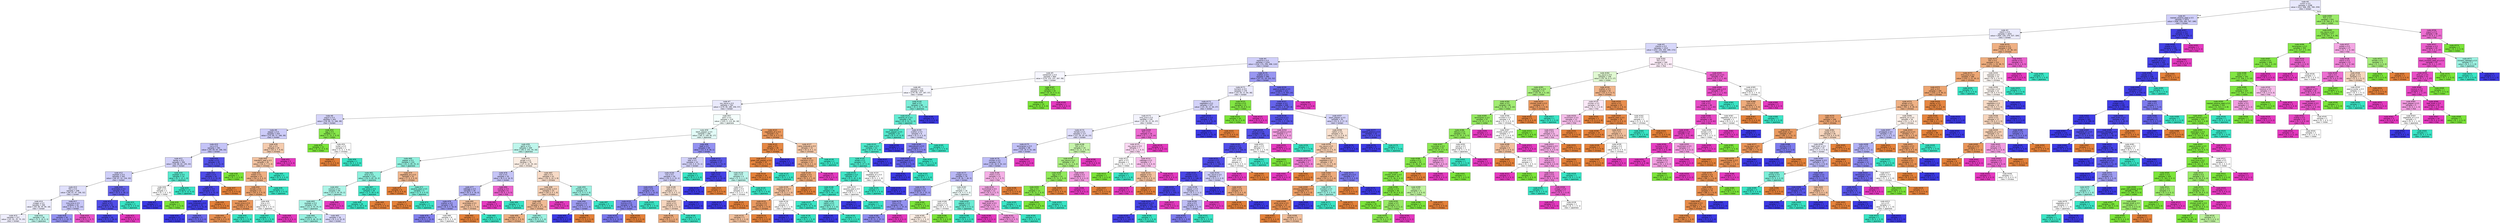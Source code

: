 digraph Tree {
node [shape=box, style="filled", color="black", fontname="helvetica"] ;
edge [fontname="helvetica"] ;
0 [label=<node &#35;0<br/>cumin &le; 0.5<br/>samples = 2298<br/>value = [412, 568, 290, 769, 259]<br/>class = korean>, fillcolor="#e8e8fc"] ;
1 [label=<node &#35;1<br/>roasted_sesame_seed &le; 0.5<br/>samples = 1873<br/>value = [408, 228, 284, 767, 186]<br/>class = korean>, fillcolor="#cfcef9"] ;
0 -> 1 [labeldistance=2.5, labelangle=45, headlabel="True"] ;
2 [label=<node &#35;2<br/>starch &le; 0.5<br/>samples = 1632<br/>value = [404, 228, 279, 537, 184]<br/>class = korean>, fillcolor="#eaeafc"] ;
1 -> 2 ;
3 [label=<node &#35;3<br/>cilantro &le; 0.5<br/>samples = 1414<br/>value = [253, 226, 264, 499, 172]<br/>class = korean>, fillcolor="#d7d7fa"] ;
2 -> 3 ;
4 [label=<node &#35;4<br/>cayenne &le; 0.5<br/>samples = 1254<br/>value = [216, 174, 256, 498, 110]<br/>class = korean>, fillcolor="#d0cff9"] ;
3 -> 4 ;
5 [label=<node &#35;5<br/>cardamom &le; 0.5<br/>samples = 864<br/>value = [179, 123, 237, 267, 58]<br/>class = korean>, fillcolor="#f6f6fe"] ;
4 -> 5 ;
6 [label=<node &#35;6<br/>seaweed &le; 0.5<br/>samples = 830<br/>value = [179, 90, 237, 267, 57]<br/>class = korean>, fillcolor="#f5f5fe"] ;
5 -> 6 ;
7 [label=<node &#35;7<br/>soy_sauce &le; 0.5<br/>samples = 762<br/>value = [179, 90, 186, 250, 57]<br/>class = korean>, fillcolor="#e9e9fc"] ;
6 -> 7 ;
8 [label=<node &#35;8<br/>yogurt &le; 0.5<br/>samples = 443<br/>value = [76, 90, 72, 166, 39]<br/>class = korean>, fillcolor="#d5d4f9"] ;
7 -> 8 ;
9 [label=<node &#35;9<br/>pepper &le; 0.5<br/>samples = 420<br/>value = [75, 69, 71, 166, 39]<br/>class = korean>, fillcolor="#cccbf8"] ;
8 -> 9 ;
10 [label=<node &#35;10<br/>nut &le; 0.5<br/>samples = 391<br/>value = [59, 69, 64, 166, 33]<br/>class = korean>, fillcolor="#c4c3f7"] ;
9 -> 10 ;
11 [label=<node &#35;11<br/>barley &le; 0.5<br/>samples = 356<br/>value = [56, 68, 64, 135, 33]<br/>class = korean>, fillcolor="#d2d1f9"] ;
10 -> 11 ;
12 [label=<node &#35;12<br/>soybean &le; 0.5<br/>samples = 342<br/>value = [56, 67, 52, 134, 33]<br/>class = korean>, fillcolor="#cfcff9"] ;
11 -> 12 ;
13 [label=<node &#35;13<br/>fish &le; 0.5<br/>samples = 308<br/>value = [56, 67, 47, 106, 32]<br/>class = korean>, fillcolor="#dfdffb"] ;
12 -> 13 ;
14 [label=<node &#35;14<br/>vinegar &le; 0.5<br/>samples = 266<br/>value = [54, 66, 44, 84, 18]<br/>class = korean>, fillcolor="#ededfd"] ;
13 -> 14 ;
15 [label=<node &#35;15<br/>samples = 227<br/>value = [51, 61, 25, 75, 15]<br/>class = korean>, fillcolor="#efeefd"] ;
14 -> 15 ;
16 [label=<node &#35;16<br/>samples = 39<br/>value = [3, 5, 19, 9, 3]<br/>class = japanese>, fillcolor="#bdf6ec"] ;
14 -> 16 ;
17 [label=<node &#35;17<br/>lime_juice &le; 0.5<br/>samples = 42<br/>value = [2, 1, 3, 22, 14]<br/>class = korean>, fillcolor="#c7c6f8"] ;
13 -> 17 ;
18 [label=<node &#35;18<br/>samples = 34<br/>value = [2, 1, 2, 22, 7]<br/>class = korean>, fillcolor="#9391f1"] ;
17 -> 18 ;
19 [label=<node &#35;19<br/>samples = 8<br/>value = [0, 0, 1, 0, 7]<br/>class = thai>, fillcolor="#e955c9"] ;
17 -> 19 ;
20 [label=<node &#35;20<br/>enokidake &le; 0.5<br/>samples = 34<br/>value = [0, 0, 5, 28, 1]<br/>class = korean>, fillcolor="#6462ea"] ;
12 -> 20 ;
21 [label=<node &#35;21<br/>radish &le; 0.5<br/>samples = 31<br/>value = [0, 0, 2, 28, 1]<br/>class = korean>, fillcolor="#504de8"] ;
20 -> 21 ;
22 [label=<node &#35;22<br/>samples = 30<br/>value = [0, 0, 2, 28, 0]<br/>class = korean>, fillcolor="#4a47e7"] ;
21 -> 22 ;
23 [label=<node &#35;23<br/>samples = 1<br/>value = [0, 0, 0, 0, 1]<br/>class = thai>, fillcolor="#e539c0"] ;
21 -> 23 ;
24 [label=<node &#35;24<br/>samples = 3<br/>value = [0, 0, 3, 0, 0]<br/>class = japanese>, fillcolor="#39e5c5"] ;
20 -> 24 ;
25 [label=<node &#35;25<br/>soybean &le; 0.5<br/>samples = 14<br/>value = [0, 1, 12, 1, 0]<br/>class = japanese>, fillcolor="#57e9ce"] ;
11 -> 25 ;
26 [label=<node &#35;26<br/>beef &le; 0.5<br/>samples = 2<br/>value = [0, 1, 0, 1, 0]<br/>class = indian>, fillcolor="#ffffff"] ;
25 -> 26 ;
27 [label=<node &#35;27<br/>samples = 1<br/>value = [0, 0, 0, 1, 0]<br/>class = korean>, fillcolor="#3c39e5"] ;
26 -> 27 ;
28 [label=<node &#35;28<br/>samples = 1<br/>value = [0, 1, 0, 0, 0]<br/>class = indian>, fillcolor="#7be539"] ;
26 -> 28 ;
29 [label=<node &#35;29<br/>samples = 12<br/>value = [0, 0, 12, 0, 0]<br/>class = japanese>, fillcolor="#39e5c5"] ;
25 -> 29 ;
30 [label=<node &#35;30<br/>butter &le; 0.5<br/>samples = 35<br/>value = [3, 1, 0, 31, 0]<br/>class = korean>, fillcolor="#5452e8"] ;
10 -> 30 ;
31 [label=<node &#35;31<br/>celery &le; 0.5<br/>samples = 34<br/>value = [3, 0, 0, 31, 0]<br/>class = korean>, fillcolor="#4f4ce8"] ;
30 -> 31 ;
32 [label=<node &#35;32<br/>shellfish &le; 0.5<br/>samples = 33<br/>value = [2, 0, 0, 31, 0]<br/>class = korean>, fillcolor="#4946e7"] ;
31 -> 32 ;
33 [label=<node &#35;33<br/>cane_molasses &le; 0.5<br/>samples = 32<br/>value = [1, 0, 0, 31, 0]<br/>class = korean>, fillcolor="#423fe6"] ;
32 -> 33 ;
34 [label=<node &#35;34<br/>samples = 27<br/>value = [0, 0, 0, 27, 0]<br/>class = korean>, fillcolor="#3c39e5"] ;
33 -> 34 ;
35 [label=<node &#35;35<br/>samples = 5<br/>value = [1, 0, 0, 4, 0]<br/>class = korean>, fillcolor="#6d6aec"] ;
33 -> 35 ;
36 [label=<node &#35;36<br/>samples = 1<br/>value = [1, 0, 0, 0, 0]<br/>class = chinese>, fillcolor="#e58139"] ;
32 -> 36 ;
37 [label=<node &#35;37<br/>samples = 1<br/>value = [1, 0, 0, 0, 0]<br/>class = chinese>, fillcolor="#e58139"] ;
31 -> 37 ;
38 [label=<node &#35;38<br/>samples = 1<br/>value = [0, 1, 0, 0, 0]<br/>class = indian>, fillcolor="#7be539"] ;
30 -> 38 ;
39 [label=<node &#35;39<br/>fish &le; 0.5<br/>samples = 29<br/>value = [16, 0, 7, 0, 6]<br/>class = chinese>, fillcolor="#f4cbae"] ;
9 -> 39 ;
40 [label=<node &#35;40<br/>mandarin_peel &le; 0.5<br/>samples = 26<br/>value = [16, 0, 7, 0, 3]<br/>class = chinese>, fillcolor="#f3c3a1"] ;
39 -> 40 ;
41 [label=<node &#35;41<br/>bread &le; 0.5<br/>samples = 23<br/>value = [16, 0, 4, 0, 3]<br/>class = chinese>, fillcolor="#efaf82"] ;
40 -> 41 ;
42 [label=<node &#35;42<br/>tomato &le; 0.5<br/>samples = 21<br/>value = [16, 0, 2, 0, 3]<br/>class = chinese>, fillcolor="#eca470"] ;
41 -> 42 ;
43 [label=<node &#35;43<br/>lemon_juice &le; 0.5<br/>samples = 19<br/>value = [16, 0, 1, 0, 2]<br/>class = chinese>, fillcolor="#ea975c"] ;
42 -> 43 ;
44 [label=<node &#35;44<br/>samples = 18<br/>value = [16, 0, 0, 0, 2]<br/>class = chinese>, fillcolor="#e89152"] ;
43 -> 44 ;
45 [label=<node &#35;45<br/>samples = 1<br/>value = [0, 0, 1, 0, 0]<br/>class = japanese>, fillcolor="#39e5c5"] ;
43 -> 45 ;
46 [label=<node &#35;46<br/>lime &le; 0.5<br/>samples = 2<br/>value = [0, 0, 1, 0, 1]<br/>class = japanese>, fillcolor="#ffffff"] ;
42 -> 46 ;
47 [label=<node &#35;47<br/>samples = 1<br/>value = [0, 0, 1, 0, 0]<br/>class = japanese>, fillcolor="#39e5c5"] ;
46 -> 47 ;
48 [label=<node &#35;48<br/>samples = 1<br/>value = [0, 0, 0, 0, 1]<br/>class = thai>, fillcolor="#e539c0"] ;
46 -> 48 ;
49 [label=<node &#35;49<br/>samples = 2<br/>value = [0, 0, 2, 0, 0]<br/>class = japanese>, fillcolor="#39e5c5"] ;
41 -> 49 ;
50 [label=<node &#35;50<br/>samples = 3<br/>value = [0, 0, 3, 0, 0]<br/>class = japanese>, fillcolor="#39e5c5"] ;
40 -> 50 ;
51 [label=<node &#35;51<br/>samples = 3<br/>value = [0, 0, 0, 0, 3]<br/>class = thai>, fillcolor="#e539c0"] ;
39 -> 51 ;
52 [label=<node &#35;52<br/>egg &le; 0.5<br/>samples = 23<br/>value = [1, 21, 1, 0, 0]<br/>class = indian>, fillcolor="#87e74b"] ;
8 -> 52 ;
53 [label=<node &#35;53<br/>samples = 21<br/>value = [0, 21, 0, 0, 0]<br/>class = indian>, fillcolor="#7be539"] ;
52 -> 53 ;
54 [label=<node &#35;54<br/>butter &le; 0.5<br/>samples = 2<br/>value = [1, 0, 1, 0, 0]<br/>class = chinese>, fillcolor="#ffffff"] ;
52 -> 54 ;
55 [label=<node &#35;55<br/>samples = 1<br/>value = [1, 0, 0, 0, 0]<br/>class = chinese>, fillcolor="#e58139"] ;
54 -> 55 ;
56 [label=<node &#35;56<br/>samples = 1<br/>value = [0, 0, 1, 0, 0]<br/>class = japanese>, fillcolor="#39e5c5"] ;
54 -> 56 ;
57 [label=<node &#35;57<br/>pork &le; 0.5<br/>samples = 319<br/>value = [103, 0, 114, 84, 18]<br/>class = japanese>, fillcolor="#f5fefc"] ;
7 -> 57 ;
58 [label=<node &#35;58<br/>black_pepper &le; 0.5<br/>samples = 268<br/>value = [60, 0, 109, 82, 17]<br/>class = japanese>, fillcolor="#e2fbf7"] ;
57 -> 58 ;
59 [label=<node &#35;59<br/>garlic &le; 0.5<br/>samples = 209<br/>value = [48, 0, 101, 44, 16]<br/>class = japanese>, fillcolor="#bef6ec"] ;
58 -> 59 ;
60 [label=<node &#35;60<br/>pepper &le; 0.5<br/>samples = 133<br/>value = [21, 0, 85, 25, 2]<br/>class = japanese>, fillcolor="#91f1df"] ;
59 -> 60 ;
61 [label=<node &#35;61<br/>wine &le; 0.5<br/>samples = 123<br/>value = [14, 0, 82, 25, 2]<br/>class = japanese>, fillcolor="#8cf0dd"] ;
60 -> 61 ;
62 [label=<node &#35;62<br/>coconut &le; 0.5<br/>samples = 94<br/>value = [13, 0, 54, 25, 2]<br/>class = japanese>, fillcolor="#acf4e7"] ;
61 -> 62 ;
63 [label=<node &#35;63<br/>soybean &le; 0.5<br/>samples = 92<br/>value = [13, 0, 54, 25, 0]<br/>class = japanese>, fillcolor="#a9f4e6"] ;
62 -> 63 ;
64 [label=<node &#35;64<br/>samples = 74<br/>value = [13, 0, 46, 15, 0]<br/>class = japanese>, fillcolor="#97f1e1"] ;
63 -> 64 ;
65 [label=<node &#35;65<br/>samples = 18<br/>value = [0, 0, 8, 10, 0]<br/>class = korean>, fillcolor="#d8d7fa"] ;
63 -> 65 ;
66 [label=<node &#35;66<br/>samples = 2<br/>value = [0, 0, 0, 0, 2]<br/>class = thai>, fillcolor="#e539c0"] ;
62 -> 66 ;
67 [label=<node &#35;67<br/>star_anise &le; 0.5<br/>samples = 29<br/>value = [1, 0, 28, 0, 0]<br/>class = japanese>, fillcolor="#40e6c7"] ;
61 -> 67 ;
68 [label=<node &#35;68<br/>samples = 28<br/>value = [0, 0, 28, 0, 0]<br/>class = japanese>, fillcolor="#39e5c5"] ;
67 -> 68 ;
69 [label=<node &#35;69<br/>samples = 1<br/>value = [1, 0, 0, 0, 0]<br/>class = chinese>, fillcolor="#e58139"] ;
67 -> 69 ;
70 [label=<node &#35;70<br/>vegetable_oil &le; 0.5<br/>samples = 10<br/>value = [7, 0, 3, 0, 0]<br/>class = chinese>, fillcolor="#f0b78e"] ;
60 -> 70 ;
71 [label=<node &#35;71<br/>samples = 6<br/>value = [6, 0, 0, 0, 0]<br/>class = chinese>, fillcolor="#e58139"] ;
70 -> 71 ;
72 [label=<node &#35;72<br/>sesame_seed &le; 0.5<br/>samples = 4<br/>value = [1, 0, 3, 0, 0]<br/>class = japanese>, fillcolor="#7beed8"] ;
70 -> 72 ;
73 [label=<node &#35;73<br/>samples = 1<br/>value = [1, 0, 0, 0, 0]<br/>class = chinese>, fillcolor="#e58139"] ;
72 -> 73 ;
74 [label=<node &#35;74<br/>samples = 3<br/>value = [0, 0, 3, 0, 0]<br/>class = japanese>, fillcolor="#39e5c5"] ;
72 -> 74 ;
75 [label=<node &#35;75<br/>ginger &le; 0.5<br/>samples = 76<br/>value = [27, 0, 16, 19, 14]<br/>class = chinese>, fillcolor="#fbede3"] ;
59 -> 75 ;
76 [label=<node &#35;76<br/>rice &le; 0.5<br/>samples = 35<br/>value = [8, 0, 6, 16, 5]<br/>class = korean>, fillcolor="#c5c4f7"] ;
75 -> 76 ;
77 [label=<node &#35;77<br/>cabbage &le; 0.5<br/>samples = 29<br/>value = [8, 0, 5, 16, 0]<br/>class = korean>, fillcolor="#b5b4f5"] ;
76 -> 77 ;
78 [label=<node &#35;78<br/>scallion &le; 0.5<br/>samples = 26<br/>value = [6, 0, 4, 16, 0]<br/>class = korean>, fillcolor="#9d9cf2"] ;
77 -> 78 ;
79 [label=<node &#35;79<br/>samples = 18<br/>value = [4, 0, 1, 13, 0]<br/>class = korean>, fillcolor="#8280ee"] ;
78 -> 79 ;
80 [label=<node &#35;80<br/>samples = 8<br/>value = [2, 0, 3, 3, 0]<br/>class = japanese>, fillcolor="#ffffff"] ;
78 -> 80 ;
81 [label=<node &#35;81<br/>enokidake &le; 0.5<br/>samples = 3<br/>value = [2, 0, 1, 0, 0]<br/>class = chinese>, fillcolor="#f2c09c"] ;
77 -> 81 ;
82 [label=<node &#35;82<br/>samples = 2<br/>value = [2, 0, 0, 0, 0]<br/>class = chinese>, fillcolor="#e58139"] ;
81 -> 82 ;
83 [label=<node &#35;83<br/>samples = 1<br/>value = [0, 0, 1, 0, 0]<br/>class = japanese>, fillcolor="#39e5c5"] ;
81 -> 83 ;
84 [label=<node &#35;84<br/>scallop &le; 0.5<br/>samples = 6<br/>value = [0, 0, 1, 0, 5]<br/>class = thai>, fillcolor="#ea61cd"] ;
76 -> 84 ;
85 [label=<node &#35;85<br/>samples = 5<br/>value = [0, 0, 0, 0, 5]<br/>class = thai>, fillcolor="#e539c0"] ;
84 -> 85 ;
86 [label=<node &#35;86<br/>samples = 1<br/>value = [0, 0, 1, 0, 0]<br/>class = japanese>, fillcolor="#39e5c5"] ;
84 -> 86 ;
87 [label=<node &#35;87<br/>sake &le; 0.5<br/>samples = 41<br/>value = [19, 0, 10, 3, 9]<br/>class = chinese>, fillcolor="#f7dac6"] ;
75 -> 87 ;
88 [label=<node &#35;88<br/>peanut_butter &le; 0.5<br/>samples = 33<br/>value = [18, 0, 5, 1, 9]<br/>class = chinese>, fillcolor="#f5d0b5"] ;
87 -> 88 ;
89 [label=<node &#35;89<br/>beef &le; 0.5<br/>samples = 29<br/>value = [18, 0, 5, 1, 5]<br/>class = chinese>, fillcolor="#f1bb94"] ;
88 -> 89 ;
90 [label=<node &#35;90<br/>samples = 26<br/>value = [18, 0, 3, 0, 5]<br/>class = chinese>, fillcolor="#efb184"] ;
89 -> 90 ;
91 [label=<node &#35;91<br/>samples = 3<br/>value = [0, 0, 2, 1, 0]<br/>class = japanese>, fillcolor="#9cf2e2"] ;
89 -> 91 ;
92 [label=<node &#35;92<br/>samples = 4<br/>value = [0, 0, 0, 0, 4]<br/>class = thai>, fillcolor="#e539c0"] ;
88 -> 92 ;
93 [label=<node &#35;93<br/>chicken &le; 0.5<br/>samples = 8<br/>value = [1, 0, 5, 2, 0]<br/>class = japanese>, fillcolor="#9cf2e2"] ;
87 -> 93 ;
94 [label=<node &#35;94<br/>peanut &le; 0.5<br/>samples = 3<br/>value = [1, 0, 0, 2, 0]<br/>class = korean>, fillcolor="#9e9cf2"] ;
93 -> 94 ;
95 [label=<node &#35;95<br/>samples = 2<br/>value = [0, 0, 0, 2, 0]<br/>class = korean>, fillcolor="#3c39e5"] ;
94 -> 95 ;
96 [label=<node &#35;96<br/>samples = 1<br/>value = [1, 0, 0, 0, 0]<br/>class = chinese>, fillcolor="#e58139"] ;
94 -> 96 ;
97 [label=<node &#35;97<br/>samples = 5<br/>value = [0, 0, 5, 0, 0]<br/>class = japanese>, fillcolor="#39e5c5"] ;
93 -> 97 ;
98 [label=<node &#35;98<br/>beef &le; 0.5<br/>samples = 59<br/>value = [12, 0, 8, 38, 1]<br/>class = korean>, fillcolor="#9391f1"] ;
58 -> 98 ;
99 [label=<node &#35;99<br/>kelp &le; 0.5<br/>samples = 32<br/>value = [10, 0, 6, 15, 1]<br/>class = korean>, fillcolor="#d3d2f9"] ;
98 -> 99 ;
100 [label=<node &#35;100<br/>rice &le; 0.5<br/>samples = 30<br/>value = [10, 0, 4, 15, 1]<br/>class = korean>, fillcolor="#cecef8"] ;
99 -> 100 ;
101 [label=<node &#35;101<br/>meat &le; 0.5<br/>samples = 19<br/>value = [5, 0, 1, 13, 0]<br/>class = korean>, fillcolor="#908ef0"] ;
100 -> 101 ;
102 [label=<node &#35;102<br/>licorice &le; 0.5<br/>samples = 18<br/>value = [5, 0, 0, 13, 0]<br/>class = korean>, fillcolor="#8785ef"] ;
101 -> 102 ;
103 [label=<node &#35;103<br/>samples = 17<br/>value = [4, 0, 0, 13, 0]<br/>class = korean>, fillcolor="#7876ed"] ;
102 -> 103 ;
104 [label=<node &#35;104<br/>samples = 1<br/>value = [1, 0, 0, 0, 0]<br/>class = chinese>, fillcolor="#e58139"] ;
102 -> 104 ;
105 [label=<node &#35;105<br/>samples = 1<br/>value = [0, 0, 1, 0, 0]<br/>class = japanese>, fillcolor="#39e5c5"] ;
101 -> 105 ;
106 [label=<node &#35;106<br/>sake &le; 0.5<br/>samples = 11<br/>value = [5, 0, 3, 2, 1]<br/>class = chinese>, fillcolor="#f8e0ce"] ;
100 -> 106 ;
107 [label=<node &#35;107<br/>carrot &le; 0.5<br/>samples = 9<br/>value = [5, 0, 3, 0, 1]<br/>class = chinese>, fillcolor="#f6d5bd"] ;
106 -> 107 ;
108 [label=<node &#35;108<br/>samples = 7<br/>value = [5, 0, 1, 0, 1]<br/>class = chinese>, fillcolor="#eeab7b"] ;
107 -> 108 ;
109 [label=<node &#35;109<br/>samples = 2<br/>value = [0, 0, 2, 0, 0]<br/>class = japanese>, fillcolor="#39e5c5"] ;
107 -> 109 ;
110 [label=<node &#35;110<br/>samples = 2<br/>value = [0, 0, 0, 2, 0]<br/>class = korean>, fillcolor="#3c39e5"] ;
106 -> 110 ;
111 [label=<node &#35;111<br/>samples = 2<br/>value = [0, 0, 2, 0, 0]<br/>class = japanese>, fillcolor="#39e5c5"] ;
99 -> 111 ;
112 [label=<node &#35;112<br/>soybean &le; 0.5<br/>samples = 27<br/>value = [2, 0, 2, 23, 0]<br/>class = korean>, fillcolor="#5b59e9"] ;
98 -> 112 ;
113 [label=<node &#35;113<br/>leek &le; 0.5<br/>samples = 23<br/>value = [1, 0, 0, 22, 0]<br/>class = korean>, fillcolor="#4542e6"] ;
112 -> 113 ;
114 [label=<node &#35;114<br/>samples = 22<br/>value = [0, 0, 0, 22, 0]<br/>class = korean>, fillcolor="#3c39e5"] ;
113 -> 114 ;
115 [label=<node &#35;115<br/>samples = 1<br/>value = [1, 0, 0, 0, 0]<br/>class = chinese>, fillcolor="#e58139"] ;
113 -> 115 ;
116 [label=<node &#35;116<br/>sake &le; 0.5<br/>samples = 4<br/>value = [1, 0, 2, 1, 0]<br/>class = japanese>, fillcolor="#bdf6ec"] ;
112 -> 116 ;
117 [label=<node &#35;117<br/>radish &le; 0.5<br/>samples = 2<br/>value = [1, 0, 0, 1, 0]<br/>class = chinese>, fillcolor="#ffffff"] ;
116 -> 117 ;
118 [label=<node &#35;118<br/>samples = 1<br/>value = [0, 0, 0, 1, 0]<br/>class = korean>, fillcolor="#3c39e5"] ;
117 -> 118 ;
119 [label=<node &#35;119<br/>samples = 1<br/>value = [1, 0, 0, 0, 0]<br/>class = chinese>, fillcolor="#e58139"] ;
117 -> 119 ;
120 [label=<node &#35;120<br/>samples = 2<br/>value = [0, 0, 2, 0, 0]<br/>class = japanese>, fillcolor="#39e5c5"] ;
116 -> 120 ;
121 [label=<node &#35;121<br/>vegetable_oil &le; 0.5<br/>samples = 51<br/>value = [43, 0, 5, 2, 1]<br/>class = chinese>, fillcolor="#ea975b"] ;
57 -> 121 ;
122 [label=<node &#35;122<br/>yeast &le; 0.5<br/>samples = 36<br/>value = [34, 0, 1, 1, 0]<br/>class = chinese>, fillcolor="#e68844"] ;
121 -> 122 ;
123 [label=<node &#35;123<br/>green_bell_pepper &le; 0.5<br/>samples = 35<br/>value = [34, 0, 1, 0, 0]<br/>class = chinese>, fillcolor="#e6853f"] ;
122 -> 123 ;
124 [label=<node &#35;124<br/>samples = 34<br/>value = [34, 0, 0, 0, 0]<br/>class = chinese>, fillcolor="#e58139"] ;
123 -> 124 ;
125 [label=<node &#35;125<br/>samples = 1<br/>value = [0, 0, 1, 0, 0]<br/>class = japanese>, fillcolor="#39e5c5"] ;
123 -> 125 ;
126 [label=<node &#35;126<br/>samples = 1<br/>value = [0, 0, 0, 1, 0]<br/>class = korean>, fillcolor="#3c39e5"] ;
122 -> 126 ;
127 [label=<node &#35;127<br/>cane_molasses &le; 0.5<br/>samples = 15<br/>value = [9, 0, 4, 1, 1]<br/>class = chinese>, fillcolor="#f3c6a5"] ;
121 -> 127 ;
128 [label=<node &#35;128<br/>macaroni &le; 0.5<br/>samples = 13<br/>value = [9, 0, 2, 1, 1]<br/>class = chinese>, fillcolor="#eeaf81"] ;
127 -> 128 ;
129 [label=<node &#35;129<br/>pepper &le; 0.5<br/>samples = 12<br/>value = [9, 0, 2, 1, 0]<br/>class = chinese>, fillcolor="#eda774"] ;
128 -> 129 ;
130 [label=<node &#35;130<br/>sesame_oil &le; 0.5<br/>samples = 8<br/>value = [5, 0, 2, 1, 0]<br/>class = chinese>, fillcolor="#f2c09c"] ;
129 -> 130 ;
131 [label=<node &#35;131<br/>shrimp &le; 0.5<br/>samples = 6<br/>value = [5, 0, 1, 0, 0]<br/>class = chinese>, fillcolor="#ea9a61"] ;
130 -> 131 ;
132 [label=<node &#35;132<br/>samples = 3<br/>value = [2, 0, 1, 0, 0]<br/>class = chinese>, fillcolor="#f2c09c"] ;
131 -> 132 ;
133 [label=<node &#35;133<br/>samples = 3<br/>value = [3, 0, 0, 0, 0]<br/>class = chinese>, fillcolor="#e58139"] ;
131 -> 133 ;
134 [label=<node &#35;134<br/>nira &le; 0.5<br/>samples = 2<br/>value = [0, 0, 1, 1, 0]<br/>class = japanese>, fillcolor="#ffffff"] ;
130 -> 134 ;
135 [label=<node &#35;135<br/>samples = 1<br/>value = [0, 0, 0, 1, 0]<br/>class = korean>, fillcolor="#3c39e5"] ;
134 -> 135 ;
136 [label=<node &#35;136<br/>samples = 1<br/>value = [0, 0, 1, 0, 0]<br/>class = japanese>, fillcolor="#39e5c5"] ;
134 -> 136 ;
137 [label=<node &#35;137<br/>samples = 4<br/>value = [4, 0, 0, 0, 0]<br/>class = chinese>, fillcolor="#e58139"] ;
129 -> 137 ;
138 [label=<node &#35;138<br/>samples = 1<br/>value = [0, 0, 0, 0, 1]<br/>class = thai>, fillcolor="#e539c0"] ;
128 -> 138 ;
139 [label=<node &#35;139<br/>samples = 2<br/>value = [0, 0, 2, 0, 0]<br/>class = japanese>, fillcolor="#39e5c5"] ;
127 -> 139 ;
140 [label=<node &#35;140<br/>beef &le; 0.5<br/>samples = 68<br/>value = [0, 0, 51, 17, 0]<br/>class = japanese>, fillcolor="#7beed8"] ;
6 -> 140 ;
141 [label=<node &#35;141<br/>sesame_oil &le; 0.5<br/>samples = 62<br/>value = [0, 0, 51, 11, 0]<br/>class = japanese>, fillcolor="#64ebd2"] ;
140 -> 141 ;
142 [label=<node &#35;142<br/>black_pepper &le; 0.5<br/>samples = 53<br/>value = [0, 0, 47, 6, 0]<br/>class = japanese>, fillcolor="#52e8cc"] ;
141 -> 142 ;
143 [label=<node &#35;143<br/>black_bean &le; 0.5<br/>samples = 52<br/>value = [0, 0, 47, 5, 0]<br/>class = japanese>, fillcolor="#4ee8cb"] ;
142 -> 143 ;
144 [label=<node &#35;144<br/>wheat &le; 0.5<br/>samples = 51<br/>value = [0, 0, 47, 4, 0]<br/>class = japanese>, fillcolor="#4ae7ca"] ;
143 -> 144 ;
145 [label=<node &#35;145<br/>vegetable &le; 0.5<br/>samples = 47<br/>value = [0, 0, 45, 2, 0]<br/>class = japanese>, fillcolor="#42e6c8"] ;
144 -> 145 ;
146 [label=<node &#35;146<br/>kelp &le; 0.5<br/>samples = 45<br/>value = [0, 0, 44, 1, 0]<br/>class = japanese>, fillcolor="#3de6c6"] ;
145 -> 146 ;
147 [label=<node &#35;147<br/>samples = 41<br/>value = [0, 0, 41, 0, 0]<br/>class = japanese>, fillcolor="#39e5c5"] ;
146 -> 147 ;
148 [label=<node &#35;148<br/>radish &le; 0.5<br/>samples = 4<br/>value = [0, 0, 3, 1, 0]<br/>class = japanese>, fillcolor="#7beed8"] ;
146 -> 148 ;
149 [label=<node &#35;149<br/>samples = 1<br/>value = [0, 0, 0, 1, 0]<br/>class = korean>, fillcolor="#3c39e5"] ;
148 -> 149 ;
150 [label=<node &#35;150<br/>samples = 3<br/>value = [0, 0, 3, 0, 0]<br/>class = japanese>, fillcolor="#39e5c5"] ;
148 -> 150 ;
151 [label=<node &#35;151<br/>sesame_seed &le; 0.5<br/>samples = 2<br/>value = [0, 0, 1, 1, 0]<br/>class = japanese>, fillcolor="#ffffff"] ;
145 -> 151 ;
152 [label=<node &#35;152<br/>samples = 1<br/>value = [0, 0, 0, 1, 0]<br/>class = korean>, fillcolor="#3c39e5"] ;
151 -> 152 ;
153 [label=<node &#35;153<br/>samples = 1<br/>value = [0, 0, 1, 0, 0]<br/>class = japanese>, fillcolor="#39e5c5"] ;
151 -> 153 ;
154 [label=<node &#35;154<br/>vegetable_oil &le; 0.5<br/>samples = 4<br/>value = [0, 0, 2, 2, 0]<br/>class = japanese>, fillcolor="#ffffff"] ;
144 -> 154 ;
155 [label=<node &#35;155<br/>samples = 2<br/>value = [0, 0, 2, 0, 0]<br/>class = japanese>, fillcolor="#39e5c5"] ;
154 -> 155 ;
156 [label=<node &#35;156<br/>samples = 2<br/>value = [0, 0, 0, 2, 0]<br/>class = korean>, fillcolor="#3c39e5"] ;
154 -> 156 ;
157 [label=<node &#35;157<br/>samples = 1<br/>value = [0, 0, 0, 1, 0]<br/>class = korean>, fillcolor="#3c39e5"] ;
143 -> 157 ;
158 [label=<node &#35;158<br/>samples = 1<br/>value = [0, 0, 0, 1, 0]<br/>class = korean>, fillcolor="#3c39e5"] ;
142 -> 158 ;
159 [label=<node &#35;159<br/>scallion &le; 0.5<br/>samples = 9<br/>value = [0, 0, 4, 5, 0]<br/>class = korean>, fillcolor="#d8d7fa"] ;
141 -> 159 ;
160 [label=<node &#35;160<br/>katsuobushi &le; 0.5<br/>samples = 7<br/>value = [0, 0, 2, 5, 0]<br/>class = korean>, fillcolor="#8a88ef"] ;
159 -> 160 ;
161 [label=<node &#35;161<br/>sesame_seed &le; 0.5<br/>samples = 6<br/>value = [0, 0, 1, 5, 0]<br/>class = korean>, fillcolor="#6361ea"] ;
160 -> 161 ;
162 [label=<node &#35;162<br/>samples = 5<br/>value = [0, 0, 0, 5, 0]<br/>class = korean>, fillcolor="#3c39e5"] ;
161 -> 162 ;
163 [label=<node &#35;163<br/>samples = 1<br/>value = [0, 0, 1, 0, 0]<br/>class = japanese>, fillcolor="#39e5c5"] ;
161 -> 163 ;
164 [label=<node &#35;164<br/>samples = 1<br/>value = [0, 0, 1, 0, 0]<br/>class = japanese>, fillcolor="#39e5c5"] ;
160 -> 164 ;
165 [label=<node &#35;165<br/>samples = 2<br/>value = [0, 0, 2, 0, 0]<br/>class = japanese>, fillcolor="#39e5c5"] ;
159 -> 165 ;
166 [label=<node &#35;166<br/>samples = 6<br/>value = [0, 0, 0, 6, 0]<br/>class = korean>, fillcolor="#3c39e5"] ;
140 -> 166 ;
167 [label=<node &#35;167<br/>coffee &le; 0.5<br/>samples = 34<br/>value = [0, 33, 0, 0, 1]<br/>class = indian>, fillcolor="#7fe63f"] ;
5 -> 167 ;
168 [label=<node &#35;168<br/>samples = 33<br/>value = [0, 33, 0, 0, 0]<br/>class = indian>, fillcolor="#7be539"] ;
167 -> 168 ;
169 [label=<node &#35;169<br/>samples = 1<br/>value = [0, 0, 0, 0, 1]<br/>class = thai>, fillcolor="#e539c0"] ;
167 -> 169 ;
170 [label=<node &#35;170<br/>scallion &le; 0.5<br/>samples = 390<br/>value = [37, 51, 19, 231, 52]<br/>class = korean>, fillcolor="#9896f1"] ;
4 -> 170 ;
171 [label=<node &#35;171<br/>turmeric &le; 0.5<br/>samples = 178<br/>value = [15, 50, 11, 64, 38]<br/>class = korean>, fillcolor="#eae9fc"] ;
170 -> 171 ;
172 [label=<node &#35;172<br/>vegetable &le; 0.5<br/>samples = 157<br/>value = [15, 30, 11, 64, 37]<br/>class = korean>, fillcolor="#d3d2f9"] ;
171 -> 172 ;
173 [label=<node &#35;173<br/>lime_juice &le; 0.5<br/>samples = 135<br/>value = [14, 30, 11, 43, 37]<br/>class = korean>, fillcolor="#f3f3fd"] ;
172 -> 173 ;
174 [label=<node &#35;174<br/>tomato &le; 0.5<br/>samples = 117<br/>value = [12, 29, 10, 43, 23]<br/>class = korean>, fillcolor="#e0dffb"] ;
173 -> 174 ;
175 [label=<node &#35;175<br/>lemongrass &le; 0.5<br/>samples = 98<br/>value = [10, 18, 9, 43, 18]<br/>class = korean>, fillcolor="#c2c1f7"] ;
174 -> 175 ;
176 [label=<node &#35;176<br/>chicken &le; 0.5<br/>samples = 92<br/>value = [10, 18, 9, 43, 12]<br/>class = korean>, fillcolor="#bdbcf6"] ;
175 -> 176 ;
177 [label=<node &#35;177<br/>vinegar &le; 0.5<br/>samples = 79<br/>value = [9, 18, 7, 40, 5]<br/>class = korean>, fillcolor="#b9b8f6"] ;
176 -> 177 ;
178 [label=<node &#35;178<br/>coconut &le; 0.5<br/>samples = 61<br/>value = [5, 14, 2, 37, 3]<br/>class = korean>, fillcolor="#a09ef2"] ;
177 -> 178 ;
179 [label=<node &#35;179<br/>lime &le; 0.5<br/>samples = 58<br/>value = [5, 11, 2, 37, 3]<br/>class = korean>, fillcolor="#9391f1"] ;
178 -> 179 ;
180 [label=<node &#35;180<br/>samples = 56<br/>value = [5, 11, 2, 37, 1]<br/>class = korean>, fillcolor="#8e8df0"] ;
179 -> 180 ;
181 [label=<node &#35;181<br/>samples = 2<br/>value = [0, 0, 0, 0, 2]<br/>class = thai>, fillcolor="#e539c0"] ;
179 -> 181 ;
182 [label=<node &#35;182<br/>samples = 3<br/>value = [0, 3, 0, 0, 0]<br/>class = indian>, fillcolor="#7be539"] ;
178 -> 182 ;
183 [label=<node &#35;183<br/>rice &le; 0.5<br/>samples = 18<br/>value = [4, 4, 5, 3, 2]<br/>class = japanese>, fillcolor="#f1fdfb"] ;
177 -> 183 ;
184 [label=<node &#35;184<br/>raisin &le; 0.5<br/>samples = 13<br/>value = [4, 4, 1, 3, 1]<br/>class = chinese>, fillcolor="#ffffff"] ;
183 -> 184 ;
185 [label=<node &#35;185<br/>samples = 10<br/>value = [4, 1, 1, 3, 1]<br/>class = chinese>, fillcolor="#fbede3"] ;
184 -> 185 ;
186 [label=<node &#35;186<br/>samples = 3<br/>value = [0, 3, 0, 0, 0]<br/>class = indian>, fillcolor="#7be539"] ;
184 -> 186 ;
187 [label=<node &#35;187<br/>pepper &le; 0.5<br/>samples = 5<br/>value = [0, 0, 4, 0, 1]<br/>class = japanese>, fillcolor="#6aecd4"] ;
183 -> 187 ;
188 [label=<node &#35;188<br/>samples = 4<br/>value = [0, 0, 4, 0, 0]<br/>class = japanese>, fillcolor="#39e5c5"] ;
187 -> 188 ;
189 [label=<node &#35;189<br/>samples = 1<br/>value = [0, 0, 0, 0, 1]<br/>class = thai>, fillcolor="#e539c0"] ;
187 -> 189 ;
190 [label=<node &#35;190<br/>sherry &le; 0.5<br/>samples = 13<br/>value = [1, 0, 2, 3, 7]<br/>class = thai>, fillcolor="#f5b0e6"] ;
176 -> 190 ;
191 [label=<node &#35;191<br/>buckwheat &le; 0.5<br/>samples = 12<br/>value = [0, 0, 2, 3, 7]<br/>class = thai>, fillcolor="#f3a7e3"] ;
190 -> 191 ;
192 [label=<node &#35;192<br/>beef_broth &le; 0.5<br/>samples = 11<br/>value = [0, 0, 1, 3, 7]<br/>class = thai>, fillcolor="#f29ce0"] ;
191 -> 192 ;
193 [label=<node &#35;193<br/>samples = 10<br/>value = [0, 0, 0, 3, 7]<br/>class = thai>, fillcolor="#f08edb"] ;
192 -> 193 ;
194 [label=<node &#35;194<br/>samples = 1<br/>value = [0, 0, 1, 0, 0]<br/>class = japanese>, fillcolor="#39e5c5"] ;
192 -> 194 ;
195 [label=<node &#35;195<br/>samples = 1<br/>value = [0, 0, 1, 0, 0]<br/>class = japanese>, fillcolor="#39e5c5"] ;
191 -> 195 ;
196 [label=<node &#35;196<br/>samples = 1<br/>value = [1, 0, 0, 0, 0]<br/>class = chinese>, fillcolor="#e58139"] ;
190 -> 196 ;
197 [label=<node &#35;197<br/>samples = 6<br/>value = [0, 0, 0, 0, 6]<br/>class = thai>, fillcolor="#e539c0"] ;
175 -> 197 ;
198 [label=<node &#35;198<br/>fish &le; 0.5<br/>samples = 19<br/>value = [2, 11, 1, 0, 5]<br/>class = indian>, fillcolor="#c6f4aa"] ;
174 -> 198 ;
199 [label=<node &#35;199<br/>soy_sauce &le; 0.5<br/>samples = 16<br/>value = [2, 11, 1, 0, 2]<br/>class = indian>, fillcolor="#aaee80"] ;
198 -> 199 ;
200 [label=<node &#35;200<br/>egg &le; 0.5<br/>samples = 13<br/>value = [1, 11, 1, 0, 0]<br/>class = indian>, fillcolor="#91e95a"] ;
199 -> 200 ;
201 [label=<node &#35;201<br/>bay &le; 0.5<br/>samples = 12<br/>value = [0, 11, 1, 0, 0]<br/>class = indian>, fillcolor="#87e74b"] ;
200 -> 201 ;
202 [label=<node &#35;202<br/>samples = 11<br/>value = [0, 11, 0, 0, 0]<br/>class = indian>, fillcolor="#7be539"] ;
201 -> 202 ;
203 [label=<node &#35;203<br/>samples = 1<br/>value = [0, 0, 1, 0, 0]<br/>class = japanese>, fillcolor="#39e5c5"] ;
201 -> 203 ;
204 [label=<node &#35;204<br/>samples = 1<br/>value = [1, 0, 0, 0, 0]<br/>class = chinese>, fillcolor="#e58139"] ;
200 -> 204 ;
205 [label=<node &#35;205<br/>scallop &le; 0.5<br/>samples = 3<br/>value = [1, 0, 0, 0, 2]<br/>class = thai>, fillcolor="#f29ce0"] ;
199 -> 205 ;
206 [label=<node &#35;206<br/>samples = 2<br/>value = [0, 0, 0, 0, 2]<br/>class = thai>, fillcolor="#e539c0"] ;
205 -> 206 ;
207 [label=<node &#35;207<br/>samples = 1<br/>value = [1, 0, 0, 0, 0]<br/>class = chinese>, fillcolor="#e58139"] ;
205 -> 207 ;
208 [label=<node &#35;208<br/>samples = 3<br/>value = [0, 0, 0, 0, 3]<br/>class = thai>, fillcolor="#e539c0"] ;
198 -> 208 ;
209 [label=<node &#35;209<br/>fish &le; 0.5<br/>samples = 18<br/>value = [2, 1, 1, 0, 14]<br/>class = thai>, fillcolor="#ec6ad0"] ;
173 -> 209 ;
210 [label=<node &#35;210<br/>soy_sauce &le; 0.5<br/>samples = 7<br/>value = [2, 1, 1, 0, 3]<br/>class = thai>, fillcolor="#fad7f2"] ;
209 -> 210 ;
211 [label=<node &#35;211<br/>garlic &le; 0.5<br/>samples = 2<br/>value = [0, 1, 1, 0, 0]<br/>class = indian>, fillcolor="#ffffff"] ;
210 -> 211 ;
212 [label=<node &#35;212<br/>samples = 1<br/>value = [0, 1, 0, 0, 0]<br/>class = indian>, fillcolor="#7be539"] ;
211 -> 212 ;
213 [label=<node &#35;213<br/>samples = 1<br/>value = [0, 0, 1, 0, 0]<br/>class = japanese>, fillcolor="#39e5c5"] ;
211 -> 213 ;
214 [label=<node &#35;214<br/>cabbage &le; 0.5<br/>samples = 5<br/>value = [2, 0, 0, 0, 3]<br/>class = thai>, fillcolor="#f6bdea"] ;
210 -> 214 ;
215 [label=<node &#35;215<br/>pepper &le; 0.5<br/>samples = 3<br/>value = [2, 0, 0, 0, 1]<br/>class = chinese>, fillcolor="#f2c09c"] ;
214 -> 215 ;
216 [label=<node &#35;216<br/>samples = 1<br/>value = [0, 0, 0, 0, 1]<br/>class = thai>, fillcolor="#e539c0"] ;
215 -> 216 ;
217 [label=<node &#35;217<br/>samples = 2<br/>value = [2, 0, 0, 0, 0]<br/>class = chinese>, fillcolor="#e58139"] ;
215 -> 217 ;
218 [label=<node &#35;218<br/>samples = 2<br/>value = [0, 0, 0, 0, 2]<br/>class = thai>, fillcolor="#e539c0"] ;
214 -> 218 ;
219 [label=<node &#35;219<br/>samples = 11<br/>value = [0, 0, 0, 0, 11]<br/>class = thai>, fillcolor="#e539c0"] ;
209 -> 219 ;
220 [label=<node &#35;220<br/>celery_oil &le; 0.5<br/>samples = 22<br/>value = [1, 0, 0, 21, 0]<br/>class = korean>, fillcolor="#4542e6"] ;
172 -> 220 ;
221 [label=<node &#35;221<br/>samples = 21<br/>value = [0, 0, 0, 21, 0]<br/>class = korean>, fillcolor="#3c39e5"] ;
220 -> 221 ;
222 [label=<node &#35;222<br/>samples = 1<br/>value = [1, 0, 0, 0, 0]<br/>class = chinese>, fillcolor="#e58139"] ;
220 -> 222 ;
223 [label=<node &#35;223<br/>shrimp &le; 0.5<br/>samples = 21<br/>value = [0, 20, 0, 0, 1]<br/>class = indian>, fillcolor="#82e643"] ;
171 -> 223 ;
224 [label=<node &#35;224<br/>samples = 20<br/>value = [0, 20, 0, 0, 0]<br/>class = indian>, fillcolor="#7be539"] ;
223 -> 224 ;
225 [label=<node &#35;225<br/>samples = 1<br/>value = [0, 0, 0, 0, 1]<br/>class = thai>, fillcolor="#e539c0"] ;
223 -> 225 ;
226 [label=<node &#35;226<br/>peanut_butter &le; 0.5<br/>samples = 212<br/>value = [22, 1, 8, 167, 14]<br/>class = korean>, fillcolor="#6a68eb"] ;
170 -> 226 ;
227 [label=<node &#35;227<br/>vinegar &le; 0.5<br/>samples = 206<br/>value = [22, 1, 8, 167, 8]<br/>class = korean>, fillcolor="#6563eb"] ;
226 -> 227 ;
228 [label=<node &#35;228<br/>lime_juice &le; 0.5<br/>samples = 171<br/>value = [10, 1, 5, 150, 5]<br/>class = korean>, fillcolor="#5553e8"] ;
227 -> 228 ;
229 [label=<node &#35;229<br/>olive_oil &le; 0.5<br/>samples = 168<br/>value = [10, 1, 4, 150, 3]<br/>class = korean>, fillcolor="#5250e8"] ;
228 -> 229 ;
230 [label=<node &#35;230<br/>peanut &le; 0.5<br/>samples = 166<br/>value = [10, 0, 3, 150, 3]<br/>class = korean>, fillcolor="#504de8"] ;
229 -> 230 ;
231 [label=<node &#35;231<br/>mussel &le; 0.5<br/>samples = 164<br/>value = [9, 0, 3, 150, 2]<br/>class = korean>, fillcolor="#4e4be7"] ;
230 -> 231 ;
232 [label=<node &#35;232<br/>chicken &le; 0.5<br/>samples = 157<br/>value = [6, 0, 3, 146, 2]<br/>class = korean>, fillcolor="#4a47e7"] ;
231 -> 232 ;
233 [label=<node &#35;233<br/>coconut &le; 0.5<br/>samples = 151<br/>value = [6, 0, 1, 143, 1]<br/>class = korean>, fillcolor="#4744e6"] ;
232 -> 233 ;
234 [label=<node &#35;234<br/>katsuobushi &le; 0.5<br/>samples = 150<br/>value = [6, 0, 1, 143, 0]<br/>class = korean>, fillcolor="#4543e6"] ;
233 -> 234 ;
235 [label=<node &#35;235<br/>samples = 149<br/>value = [6, 0, 0, 143, 0]<br/>class = korean>, fillcolor="#4441e6"] ;
234 -> 235 ;
236 [label=<node &#35;236<br/>samples = 1<br/>value = [0, 0, 1, 0, 0]<br/>class = japanese>, fillcolor="#39e5c5"] ;
234 -> 236 ;
237 [label=<node &#35;237<br/>samples = 1<br/>value = [0, 0, 0, 0, 1]<br/>class = thai>, fillcolor="#e539c0"] ;
233 -> 237 ;
238 [label=<node &#35;238<br/>pepper &le; 0.5<br/>samples = 6<br/>value = [0, 0, 2, 3, 1]<br/>class = korean>, fillcolor="#cecef8"] ;
232 -> 238 ;
239 [label=<node &#35;239<br/>wine &le; 0.5<br/>samples = 5<br/>value = [0, 0, 2, 3, 0]<br/>class = korean>, fillcolor="#bebdf6"] ;
238 -> 239 ;
240 [label=<node &#35;240<br/>samples = 4<br/>value = [0, 0, 1, 3, 0]<br/>class = korean>, fillcolor="#7d7bee"] ;
239 -> 240 ;
241 [label=<node &#35;241<br/>samples = 1<br/>value = [0, 0, 1, 0, 0]<br/>class = japanese>, fillcolor="#39e5c5"] ;
239 -> 241 ;
242 [label=<node &#35;242<br/>samples = 1<br/>value = [0, 0, 0, 0, 1]<br/>class = thai>, fillcolor="#e539c0"] ;
238 -> 242 ;
243 [label=<node &#35;243<br/>soy_sauce &le; 0.5<br/>samples = 7<br/>value = [3, 0, 0, 4, 0]<br/>class = korean>, fillcolor="#cecef8"] ;
231 -> 243 ;
244 [label=<node &#35;244<br/>samples = 3<br/>value = [0, 0, 0, 3, 0]<br/>class = korean>, fillcolor="#3c39e5"] ;
243 -> 244 ;
245 [label=<node &#35;245<br/>radish &le; 0.5<br/>samples = 4<br/>value = [3, 0, 0, 1, 0]<br/>class = chinese>, fillcolor="#eeab7b"] ;
243 -> 245 ;
246 [label=<node &#35;246<br/>samples = 3<br/>value = [3, 0, 0, 0, 0]<br/>class = chinese>, fillcolor="#e58139"] ;
245 -> 246 ;
247 [label=<node &#35;247<br/>samples = 1<br/>value = [0, 0, 0, 1, 0]<br/>class = korean>, fillcolor="#3c39e5"] ;
245 -> 247 ;
248 [label=<node &#35;248<br/>pork &le; 0.5<br/>samples = 2<br/>value = [1, 0, 0, 0, 1]<br/>class = chinese>, fillcolor="#ffffff"] ;
230 -> 248 ;
249 [label=<node &#35;249<br/>samples = 1<br/>value = [0, 0, 0, 0, 1]<br/>class = thai>, fillcolor="#e539c0"] ;
248 -> 249 ;
250 [label=<node &#35;250<br/>samples = 1<br/>value = [1, 0, 0, 0, 0]<br/>class = chinese>, fillcolor="#e58139"] ;
248 -> 250 ;
251 [label=<node &#35;251<br/>garlic &le; 0.5<br/>samples = 2<br/>value = [0, 1, 1, 0, 0]<br/>class = indian>, fillcolor="#ffffff"] ;
229 -> 251 ;
252 [label=<node &#35;252<br/>samples = 1<br/>value = [0, 0, 1, 0, 0]<br/>class = japanese>, fillcolor="#39e5c5"] ;
251 -> 252 ;
253 [label=<node &#35;253<br/>samples = 1<br/>value = [0, 1, 0, 0, 0]<br/>class = indian>, fillcolor="#7be539"] ;
251 -> 253 ;
254 [label=<node &#35;254<br/>roasted_peanut &le; 0.5<br/>samples = 3<br/>value = [0, 0, 1, 0, 2]<br/>class = thai>, fillcolor="#f29ce0"] ;
228 -> 254 ;
255 [label=<node &#35;255<br/>samples = 2<br/>value = [0, 0, 0, 0, 2]<br/>class = thai>, fillcolor="#e539c0"] ;
254 -> 255 ;
256 [label=<node &#35;256<br/>samples = 1<br/>value = [0, 0, 1, 0, 0]<br/>class = japanese>, fillcolor="#39e5c5"] ;
254 -> 256 ;
257 [label=<node &#35;257<br/>black_pepper &le; 0.5<br/>samples = 35<br/>value = [12, 0, 3, 17, 3]<br/>class = korean>, fillcolor="#d5d4f9"] ;
227 -> 257 ;
258 [label=<node &#35;258<br/>radish &le; 0.5<br/>samples = 25<br/>value = [12, 0, 2, 8, 3]<br/>class = chinese>, fillcolor="#f9e1d0"] ;
257 -> 258 ;
259 [label=<node &#35;259<br/>soy_sauce &le; 0.5<br/>samples = 22<br/>value = [12, 0, 2, 5, 3]<br/>class = chinese>, fillcolor="#f4cbad"] ;
258 -> 259 ;
260 [label=<node &#35;260<br/>sesame_oil &le; 0.5<br/>samples = 4<br/>value = [1, 0, 0, 0, 3]<br/>class = thai>, fillcolor="#ee7bd5"] ;
259 -> 260 ;
261 [label=<node &#35;261<br/>samples = 3<br/>value = [0, 0, 0, 0, 3]<br/>class = thai>, fillcolor="#e539c0"] ;
260 -> 261 ;
262 [label=<node &#35;262<br/>samples = 1<br/>value = [1, 0, 0, 0, 0]<br/>class = chinese>, fillcolor="#e58139"] ;
260 -> 262 ;
263 [label=<node &#35;263<br/>vegetable &le; 0.5<br/>samples = 18<br/>value = [11, 0, 2, 5, 0]<br/>class = chinese>, fillcolor="#f3c5a4"] ;
259 -> 263 ;
264 [label=<node &#35;264<br/>sake &le; 0.5<br/>samples = 14<br/>value = [10, 0, 2, 2, 0]<br/>class = chinese>, fillcolor="#eeab7b"] ;
263 -> 264 ;
265 [label=<node &#35;265<br/>chinese_cabbage &le; 0.5<br/>samples = 11<br/>value = [9, 0, 0, 2, 0]<br/>class = chinese>, fillcolor="#eb9d65"] ;
264 -> 265 ;
266 [label=<node &#35;266<br/>white_wine &le; 0.5<br/>samples = 10<br/>value = [9, 0, 0, 1, 0]<br/>class = chinese>, fillcolor="#e88f4f"] ;
265 -> 266 ;
267 [label=<node &#35;267<br/>samples = 7<br/>value = [7, 0, 0, 0, 0]<br/>class = chinese>, fillcolor="#e58139"] ;
266 -> 267 ;
268 [label=<node &#35;268<br/>samples = 3<br/>value = [2, 0, 0, 1, 0]<br/>class = chinese>, fillcolor="#f2c09c"] ;
266 -> 268 ;
269 [label=<node &#35;269<br/>samples = 1<br/>value = [0, 0, 0, 1, 0]<br/>class = korean>, fillcolor="#3c39e5"] ;
265 -> 269 ;
270 [label=<node &#35;270<br/>mustard &le; 0.5<br/>samples = 3<br/>value = [1, 0, 2, 0, 0]<br/>class = japanese>, fillcolor="#9cf2e2"] ;
264 -> 270 ;
271 [label=<node &#35;271<br/>samples = 2<br/>value = [0, 0, 2, 0, 0]<br/>class = japanese>, fillcolor="#39e5c5"] ;
270 -> 271 ;
272 [label=<node &#35;272<br/>samples = 1<br/>value = [1, 0, 0, 0, 0]<br/>class = chinese>, fillcolor="#e58139"] ;
270 -> 272 ;
273 [label=<node &#35;273<br/>sesame_oil &le; 0.5<br/>samples = 4<br/>value = [1, 0, 0, 3, 0]<br/>class = korean>, fillcolor="#7d7bee"] ;
263 -> 273 ;
274 [label=<node &#35;274<br/>samples = 1<br/>value = [1, 0, 0, 0, 0]<br/>class = chinese>, fillcolor="#e58139"] ;
273 -> 274 ;
275 [label=<node &#35;275<br/>samples = 3<br/>value = [0, 0, 0, 3, 0]<br/>class = korean>, fillcolor="#3c39e5"] ;
273 -> 275 ;
276 [label=<node &#35;276<br/>samples = 3<br/>value = [0, 0, 0, 3, 0]<br/>class = korean>, fillcolor="#3c39e5"] ;
258 -> 276 ;
277 [label=<node &#35;277<br/>roasted_peanut &le; 0.5<br/>samples = 10<br/>value = [0, 0, 1, 9, 0]<br/>class = korean>, fillcolor="#524fe8"] ;
257 -> 277 ;
278 [label=<node &#35;278<br/>samples = 9<br/>value = [0, 0, 0, 9, 0]<br/>class = korean>, fillcolor="#3c39e5"] ;
277 -> 278 ;
279 [label=<node &#35;279<br/>samples = 1<br/>value = [0, 0, 1, 0, 0]<br/>class = japanese>, fillcolor="#39e5c5"] ;
277 -> 279 ;
280 [label=<node &#35;280<br/>samples = 6<br/>value = [0, 0, 0, 0, 6]<br/>class = thai>, fillcolor="#e539c0"] ;
226 -> 280 ;
281 [label=<node &#35;281<br/>fish &le; 0.5<br/>samples = 160<br/>value = [37, 52, 8, 1, 62]<br/>class = thai>, fillcolor="#fdedf9"] ;
3 -> 281 ;
282 [label=<node &#35;282<br/>soy_sauce &le; 0.5<br/>samples = 106<br/>value = [33, 50, 6, 0, 17]<br/>class = indian>, fillcolor="#e0f9d1"] ;
281 -> 282 ;
283 [label=<node &#35;283<br/>sesame_oil &le; 0.5<br/>samples = 72<br/>value = [10, 50, 2, 0, 10]<br/>class = indian>, fillcolor="#aaee7f"] ;
282 -> 283 ;
284 [label=<node &#35;284<br/>bean &le; 0.5<br/>samples = 66<br/>value = [5, 50, 1, 0, 10]<br/>class = indian>, fillcolor="#a1ec72"] ;
283 -> 284 ;
285 [label=<node &#35;285<br/>lemongrass &le; 0.5<br/>samples = 57<br/>value = [2, 47, 1, 0, 7]<br/>class = indian>, fillcolor="#95ea61"] ;
284 -> 285 ;
286 [label=<node &#35;286<br/>lettuce &le; 0.5<br/>samples = 55<br/>value = [2, 47, 1, 0, 5]<br/>class = indian>, fillcolor="#90e959"] ;
285 -> 286 ;
287 [label=<node &#35;287<br/>cucumber &le; 0.5<br/>samples = 53<br/>value = [2, 47, 0, 0, 4]<br/>class = indian>, fillcolor="#8be851"] ;
286 -> 287 ;
288 [label=<node &#35;288<br/>scallop &le; 0.5<br/>samples = 50<br/>value = [2, 46, 0, 0, 2]<br/>class = indian>, fillcolor="#86e749"] ;
287 -> 288 ;
289 [label=<node &#35;289<br/>chicken_broth &le; 0.5<br/>samples = 49<br/>value = [1, 46, 0, 0, 2]<br/>class = indian>, fillcolor="#83e746"] ;
288 -> 289 ;
290 [label=<node &#35;290<br/>chicken &le; 0.5<br/>samples = 46<br/>value = [0, 44, 0, 0, 2]<br/>class = indian>, fillcolor="#81e642"] ;
289 -> 290 ;
291 [label=<node &#35;291<br/>samples = 35<br/>value = [0, 35, 0, 0, 0]<br/>class = indian>, fillcolor="#7be539"] ;
290 -> 291 ;
292 [label=<node &#35;292<br/>bread &le; 0.5<br/>samples = 11<br/>value = [0, 9, 0, 0, 2]<br/>class = indian>, fillcolor="#98eb65"] ;
290 -> 292 ;
293 [label=<node &#35;293<br/>samples = 10<br/>value = [0, 9, 0, 0, 1]<br/>class = indian>, fillcolor="#8ae84f"] ;
292 -> 293 ;
294 [label=<node &#35;294<br/>samples = 1<br/>value = [0, 0, 0, 0, 1]<br/>class = thai>, fillcolor="#e539c0"] ;
292 -> 294 ;
295 [label=<node &#35;295<br/>rice &le; 0.5<br/>samples = 3<br/>value = [1, 2, 0, 0, 0]<br/>class = indian>, fillcolor="#bdf29c"] ;
289 -> 295 ;
296 [label=<node &#35;296<br/>samples = 2<br/>value = [0, 2, 0, 0, 0]<br/>class = indian>, fillcolor="#7be539"] ;
295 -> 296 ;
297 [label=<node &#35;297<br/>samples = 1<br/>value = [1, 0, 0, 0, 0]<br/>class = chinese>, fillcolor="#e58139"] ;
295 -> 297 ;
298 [label=<node &#35;298<br/>samples = 1<br/>value = [1, 0, 0, 0, 0]<br/>class = chinese>, fillcolor="#e58139"] ;
288 -> 298 ;
299 [label=<node &#35;299<br/>yogurt &le; 0.5<br/>samples = 3<br/>value = [0, 1, 0, 0, 2]<br/>class = thai>, fillcolor="#f29ce0"] ;
287 -> 299 ;
300 [label=<node &#35;300<br/>samples = 2<br/>value = [0, 0, 0, 0, 2]<br/>class = thai>, fillcolor="#e539c0"] ;
299 -> 300 ;
301 [label=<node &#35;301<br/>samples = 1<br/>value = [0, 1, 0, 0, 0]<br/>class = indian>, fillcolor="#7be539"] ;
299 -> 301 ;
302 [label=<node &#35;302<br/>carrot &le; 0.5<br/>samples = 2<br/>value = [0, 0, 1, 0, 1]<br/>class = japanese>, fillcolor="#ffffff"] ;
286 -> 302 ;
303 [label=<node &#35;303<br/>samples = 1<br/>value = [0, 0, 1, 0, 0]<br/>class = japanese>, fillcolor="#39e5c5"] ;
302 -> 303 ;
304 [label=<node &#35;304<br/>samples = 1<br/>value = [0, 0, 0, 0, 1]<br/>class = thai>, fillcolor="#e539c0"] ;
302 -> 304 ;
305 [label=<node &#35;305<br/>samples = 2<br/>value = [0, 0, 0, 0, 2]<br/>class = thai>, fillcolor="#e539c0"] ;
285 -> 305 ;
306 [label=<node &#35;306<br/>mustard &le; 0.5<br/>samples = 9<br/>value = [3, 3, 0, 0, 3]<br/>class = chinese>, fillcolor="#ffffff"] ;
284 -> 306 ;
307 [label=<node &#35;307<br/>chicken_broth &le; 0.5<br/>samples = 7<br/>value = [3, 1, 0, 0, 3]<br/>class = chinese>, fillcolor="#ffffff"] ;
306 -> 307 ;
308 [label=<node &#35;308<br/>rice &le; 0.5<br/>samples = 5<br/>value = [3, 1, 0, 0, 1]<br/>class = chinese>, fillcolor="#f2c09c"] ;
307 -> 308 ;
309 [label=<node &#35;309<br/>samples = 3<br/>value = [3, 0, 0, 0, 0]<br/>class = chinese>, fillcolor="#e58139"] ;
308 -> 309 ;
310 [label=<node &#35;310<br/>onion &le; 0.5<br/>samples = 2<br/>value = [0, 1, 0, 0, 1]<br/>class = indian>, fillcolor="#ffffff"] ;
308 -> 310 ;
311 [label=<node &#35;311<br/>samples = 1<br/>value = [0, 0, 0, 0, 1]<br/>class = thai>, fillcolor="#e539c0"] ;
310 -> 311 ;
312 [label=<node &#35;312<br/>samples = 1<br/>value = [0, 1, 0, 0, 0]<br/>class = indian>, fillcolor="#7be539"] ;
310 -> 312 ;
313 [label=<node &#35;313<br/>samples = 2<br/>value = [0, 0, 0, 0, 2]<br/>class = thai>, fillcolor="#e539c0"] ;
307 -> 313 ;
314 [label=<node &#35;314<br/>samples = 2<br/>value = [0, 2, 0, 0, 0]<br/>class = indian>, fillcolor="#7be539"] ;
306 -> 314 ;
315 [label=<node &#35;315<br/>chicken_broth &le; 0.5<br/>samples = 6<br/>value = [5, 0, 1, 0, 0]<br/>class = chinese>, fillcolor="#ea9a61"] ;
283 -> 315 ;
316 [label=<node &#35;316<br/>samples = 5<br/>value = [5, 0, 0, 0, 0]<br/>class = chinese>, fillcolor="#e58139"] ;
315 -> 316 ;
317 [label=<node &#35;317<br/>samples = 1<br/>value = [0, 0, 1, 0, 0]<br/>class = japanese>, fillcolor="#39e5c5"] ;
315 -> 317 ;
318 [label=<node &#35;318<br/>scallion &le; 0.5<br/>samples = 34<br/>value = [23, 0, 4, 0, 7]<br/>class = chinese>, fillcolor="#f0b48a"] ;
282 -> 318 ;
319 [label=<node &#35;319<br/>chicken &le; 0.5<br/>samples = 14<br/>value = [5, 0, 3, 0, 6]<br/>class = thai>, fillcolor="#fce9f8"] ;
318 -> 319 ;
320 [label=<node &#35;320<br/>mushroom &le; 0.5<br/>samples = 12<br/>value = [3, 0, 3, 0, 6]<br/>class = thai>, fillcolor="#f6bdea"] ;
319 -> 320 ;
321 [label=<node &#35;321<br/>cider &le; 0.5<br/>samples = 11<br/>value = [2, 0, 3, 0, 6]<br/>class = thai>, fillcolor="#f5b5e7"] ;
320 -> 321 ;
322 [label=<node &#35;322<br/>cream_cheese &le; 0.5<br/>samples = 10<br/>value = [1, 0, 3, 0, 6]<br/>class = thai>, fillcolor="#f4aae4"] ;
321 -> 322 ;
323 [label=<node &#35;323<br/>wine &le; 0.5<br/>samples = 9<br/>value = [0, 0, 3, 0, 6]<br/>class = thai>, fillcolor="#f29ce0"] ;
322 -> 323 ;
324 [label=<node &#35;324<br/>garlic &le; 0.5<br/>samples = 8<br/>value = [0, 0, 2, 0, 6]<br/>class = thai>, fillcolor="#ee7bd5"] ;
323 -> 324 ;
325 [label=<node &#35;325<br/>samples = 1<br/>value = [0, 0, 1, 0, 0]<br/>class = japanese>, fillcolor="#39e5c5"] ;
324 -> 325 ;
326 [label=<node &#35;326<br/>vinegar &le; 0.5<br/>samples = 7<br/>value = [0, 0, 1, 0, 6]<br/>class = thai>, fillcolor="#e95acb"] ;
324 -> 326 ;
327 [label=<node &#35;327<br/>samples = 5<br/>value = [0, 0, 0, 0, 5]<br/>class = thai>, fillcolor="#e539c0"] ;
326 -> 327 ;
328 [label=<node &#35;328<br/>samples = 2<br/>value = [0, 0, 1, 0, 1]<br/>class = japanese>, fillcolor="#ffffff"] ;
326 -> 328 ;
329 [label=<node &#35;329<br/>samples = 1<br/>value = [0, 0, 1, 0, 0]<br/>class = japanese>, fillcolor="#39e5c5"] ;
323 -> 329 ;
330 [label=<node &#35;330<br/>samples = 1<br/>value = [1, 0, 0, 0, 0]<br/>class = chinese>, fillcolor="#e58139"] ;
322 -> 330 ;
331 [label=<node &#35;331<br/>samples = 1<br/>value = [1, 0, 0, 0, 0]<br/>class = chinese>, fillcolor="#e58139"] ;
321 -> 331 ;
332 [label=<node &#35;332<br/>samples = 1<br/>value = [1, 0, 0, 0, 0]<br/>class = chinese>, fillcolor="#e58139"] ;
320 -> 332 ;
333 [label=<node &#35;333<br/>samples = 2<br/>value = [2, 0, 0, 0, 0]<br/>class = chinese>, fillcolor="#e58139"] ;
319 -> 333 ;
334 [label=<node &#35;334<br/>carrot &le; 0.5<br/>samples = 20<br/>value = [18, 0, 1, 0, 1]<br/>class = chinese>, fillcolor="#e88e4e"] ;
318 -> 334 ;
335 [label=<node &#35;335<br/>sesame_seed &le; 0.5<br/>samples = 18<br/>value = [17, 0, 0, 0, 1]<br/>class = chinese>, fillcolor="#e78845"] ;
334 -> 335 ;
336 [label=<node &#35;336<br/>samples = 15<br/>value = [15, 0, 0, 0, 0]<br/>class = chinese>, fillcolor="#e58139"] ;
335 -> 336 ;
337 [label=<node &#35;337<br/>rice &le; 0.5<br/>samples = 3<br/>value = [2, 0, 0, 0, 1]<br/>class = chinese>, fillcolor="#f2c09c"] ;
335 -> 337 ;
338 [label=<node &#35;338<br/>samples = 1<br/>value = [1, 0, 0, 0, 0]<br/>class = chinese>, fillcolor="#e58139"] ;
337 -> 338 ;
339 [label=<node &#35;339<br/>wheat &le; 0.5<br/>samples = 2<br/>value = [1, 0, 0, 0, 1]<br/>class = chinese>, fillcolor="#ffffff"] ;
337 -> 339 ;
340 [label=<node &#35;340<br/>samples = 1<br/>value = [1, 0, 0, 0, 0]<br/>class = chinese>, fillcolor="#e58139"] ;
339 -> 340 ;
341 [label=<node &#35;341<br/>samples = 1<br/>value = [0, 0, 0, 0, 1]<br/>class = thai>, fillcolor="#e539c0"] ;
339 -> 341 ;
342 [label=<node &#35;342<br/>mint &le; 0.5<br/>samples = 2<br/>value = [1, 0, 1, 0, 0]<br/>class = chinese>, fillcolor="#ffffff"] ;
334 -> 342 ;
343 [label=<node &#35;343<br/>samples = 1<br/>value = [0, 0, 1, 0, 0]<br/>class = japanese>, fillcolor="#39e5c5"] ;
342 -> 343 ;
344 [label=<node &#35;344<br/>samples = 1<br/>value = [1, 0, 0, 0, 0]<br/>class = chinese>, fillcolor="#e58139"] ;
342 -> 344 ;
345 [label=<node &#35;345<br/>sesame_oil &le; 0.5<br/>samples = 54<br/>value = [4, 2, 2, 1, 45]<br/>class = thai>, fillcolor="#ea5dcb"] ;
281 -> 345 ;
346 [label=<node &#35;346<br/>mandarin_peel &le; 0.5<br/>samples = 47<br/>value = [1, 2, 1, 1, 42]<br/>class = thai>, fillcolor="#e84fc7"] ;
345 -> 346 ;
347 [label=<node &#35;347<br/>crab &le; 0.5<br/>samples = 46<br/>value = [1, 2, 0, 1, 42]<br/>class = thai>, fillcolor="#e74bc6"] ;
346 -> 347 ;
348 [label=<node &#35;348<br/>butter &le; 0.5<br/>samples = 44<br/>value = [1, 2, 0, 0, 41]<br/>class = thai>, fillcolor="#e747c4"] ;
347 -> 348 ;
349 [label=<node &#35;349<br/>cabbage &le; 0.5<br/>samples = 42<br/>value = [1, 1, 0, 0, 40]<br/>class = thai>, fillcolor="#e643c3"] ;
348 -> 349 ;
350 [label=<node &#35;350<br/>turmeric &le; 0.5<br/>samples = 39<br/>value = [0, 1, 0, 0, 38]<br/>class = thai>, fillcolor="#e63ec2"] ;
349 -> 350 ;
351 [label=<node &#35;351<br/>samples = 36<br/>value = [0, 0, 0, 0, 36]<br/>class = thai>, fillcolor="#e539c0"] ;
350 -> 351 ;
352 [label=<node &#35;352<br/>chicken &le; 0.5<br/>samples = 3<br/>value = [0, 1, 0, 0, 2]<br/>class = thai>, fillcolor="#f29ce0"] ;
350 -> 352 ;
353 [label=<node &#35;353<br/>samples = 1<br/>value = [0, 1, 0, 0, 0]<br/>class = indian>, fillcolor="#7be539"] ;
352 -> 353 ;
354 [label=<node &#35;354<br/>samples = 2<br/>value = [0, 0, 0, 0, 2]<br/>class = thai>, fillcolor="#e539c0"] ;
352 -> 354 ;
355 [label=<node &#35;355<br/>mushroom &le; 0.5<br/>samples = 3<br/>value = [1, 0, 0, 0, 2]<br/>class = thai>, fillcolor="#f29ce0"] ;
349 -> 355 ;
356 [label=<node &#35;356<br/>samples = 2<br/>value = [0, 0, 0, 0, 2]<br/>class = thai>, fillcolor="#e539c0"] ;
355 -> 356 ;
357 [label=<node &#35;357<br/>samples = 1<br/>value = [1, 0, 0, 0, 0]<br/>class = chinese>, fillcolor="#e58139"] ;
355 -> 357 ;
358 [label=<node &#35;358<br/>tomato &le; 0.5<br/>samples = 2<br/>value = [0, 1, 0, 0, 1]<br/>class = indian>, fillcolor="#ffffff"] ;
348 -> 358 ;
359 [label=<node &#35;359<br/>samples = 1<br/>value = [0, 0, 0, 0, 1]<br/>class = thai>, fillcolor="#e539c0"] ;
358 -> 359 ;
360 [label=<node &#35;360<br/>samples = 1<br/>value = [0, 1, 0, 0, 0]<br/>class = indian>, fillcolor="#7be539"] ;
358 -> 360 ;
361 [label=<node &#35;361<br/>vegetable_oil &le; 0.5<br/>samples = 2<br/>value = [0, 0, 0, 1, 1]<br/>class = korean>, fillcolor="#ffffff"] ;
347 -> 361 ;
362 [label=<node &#35;362<br/>samples = 1<br/>value = [0, 0, 0, 0, 1]<br/>class = thai>, fillcolor="#e539c0"] ;
361 -> 362 ;
363 [label=<node &#35;363<br/>samples = 1<br/>value = [0, 0, 0, 1, 0]<br/>class = korean>, fillcolor="#3c39e5"] ;
361 -> 363 ;
364 [label=<node &#35;364<br/>samples = 1<br/>value = [0, 0, 1, 0, 0]<br/>class = japanese>, fillcolor="#39e5c5"] ;
346 -> 364 ;
365 [label=<node &#35;365<br/>lime_juice &le; 0.5<br/>samples = 7<br/>value = [3, 0, 1, 0, 3]<br/>class = chinese>, fillcolor="#ffffff"] ;
345 -> 365 ;
366 [label=<node &#35;366<br/>rice &le; 0.5<br/>samples = 4<br/>value = [3, 0, 1, 0, 0]<br/>class = chinese>, fillcolor="#eeab7b"] ;
365 -> 366 ;
367 [label=<node &#35;367<br/>samples = 3<br/>value = [3, 0, 0, 0, 0]<br/>class = chinese>, fillcolor="#e58139"] ;
366 -> 367 ;
368 [label=<node &#35;368<br/>samples = 1<br/>value = [0, 0, 1, 0, 0]<br/>class = japanese>, fillcolor="#39e5c5"] ;
366 -> 368 ;
369 [label=<node &#35;369<br/>samples = 3<br/>value = [0, 0, 0, 0, 3]<br/>class = thai>, fillcolor="#e539c0"] ;
365 -> 369 ;
370 [label=<node &#35;370<br/>coconut &le; 0.5<br/>samples = 218<br/>value = [151, 2, 15, 38, 12]<br/>class = chinese>, fillcolor="#efb083"] ;
2 -> 370 ;
371 [label=<node &#35;371<br/>fish &le; 0.5<br/>samples = 212<br/>value = [151, 2, 14, 38, 7]<br/>class = chinese>, fillcolor="#eead7e"] ;
370 -> 371 ;
372 [label=<node &#35;372<br/>lime_juice &le; 0.5<br/>samples = 188<br/>value = [142, 2, 12, 30, 2]<br/>class = chinese>, fillcolor="#eda673"] ;
371 -> 372 ;
373 [label=<node &#35;373<br/>pork &le; 0.5<br/>samples = 185<br/>value = [142, 2, 9, 30, 2]<br/>class = chinese>, fillcolor="#eca470"] ;
372 -> 373 ;
374 [label=<node &#35;374<br/>wheat &le; 0.5<br/>samples = 135<br/>value = [94, 2, 9, 28, 2]<br/>class = chinese>, fillcolor="#efb185"] ;
373 -> 374 ;
375 [label=<node &#35;375<br/>sake &le; 0.5<br/>samples = 109<br/>value = [83, 1, 5, 19, 1]<br/>class = chinese>, fillcolor="#eda572"] ;
374 -> 375 ;
376 [label=<node &#35;376<br/>beef_broth &le; 0.5<br/>samples = 83<br/>value = [69, 1, 1, 11, 1]<br/>class = chinese>, fillcolor="#ea9a60"] ;
375 -> 376 ;
377 [label=<node &#35;377<br/>mung_bean &le; 0.5<br/>samples = 79<br/>value = [68, 1, 1, 8, 1]<br/>class = chinese>, fillcolor="#e99558"] ;
376 -> 377 ;
378 [label=<node &#35;378<br/>peanut_butter &le; 0.5<br/>samples = 77<br/>value = [68, 1, 1, 6, 1]<br/>class = chinese>, fillcolor="#e89152"] ;
377 -> 378 ;
379 [label=<node &#35;379<br/>cashew &le; 0.5<br/>samples = 76<br/>value = [68, 1, 1, 6, 0]<br/>class = chinese>, fillcolor="#e88f50"] ;
378 -> 379 ;
380 [label=<node &#35;380<br/>octopus &le; 0.5<br/>samples = 75<br/>value = [68, 0, 1, 6, 0]<br/>class = chinese>, fillcolor="#e88e4d"] ;
379 -> 380 ;
381 [label=<node &#35;381<br/>matsutake &le; 0.5<br/>samples = 74<br/>value = [68, 0, 1, 5, 0]<br/>class = chinese>, fillcolor="#e78c4a"] ;
380 -> 381 ;
382 [label=<node &#35;382<br/>samples = 73<br/>value = [68, 0, 1, 4, 0]<br/>class = chinese>, fillcolor="#e78a47"] ;
381 -> 382 ;
383 [label=<node &#35;383<br/>samples = 1<br/>value = [0, 0, 0, 1, 0]<br/>class = korean>, fillcolor="#3c39e5"] ;
381 -> 383 ;
384 [label=<node &#35;384<br/>samples = 1<br/>value = [0, 0, 0, 1, 0]<br/>class = korean>, fillcolor="#3c39e5"] ;
380 -> 384 ;
385 [label=<node &#35;385<br/>samples = 1<br/>value = [0, 1, 0, 0, 0]<br/>class = indian>, fillcolor="#7be539"] ;
379 -> 385 ;
386 [label=<node &#35;386<br/>samples = 1<br/>value = [0, 0, 0, 0, 1]<br/>class = thai>, fillcolor="#e539c0"] ;
378 -> 386 ;
387 [label=<node &#35;387<br/>samples = 2<br/>value = [0, 0, 0, 2, 0]<br/>class = korean>, fillcolor="#3c39e5"] ;
377 -> 387 ;
388 [label=<node &#35;388<br/>shrimp &le; 0.5<br/>samples = 4<br/>value = [1, 0, 0, 3, 0]<br/>class = korean>, fillcolor="#7d7bee"] ;
376 -> 388 ;
389 [label=<node &#35;389<br/>samples = 3<br/>value = [0, 0, 0, 3, 0]<br/>class = korean>, fillcolor="#3c39e5"] ;
388 -> 389 ;
390 [label=<node &#35;390<br/>samples = 1<br/>value = [1, 0, 0, 0, 0]<br/>class = chinese>, fillcolor="#e58139"] ;
388 -> 390 ;
391 [label=<node &#35;391<br/>oyster &le; 0.5<br/>samples = 26<br/>value = [14, 0, 4, 8, 0]<br/>class = chinese>, fillcolor="#f6d5bd"] ;
375 -> 391 ;
392 [label=<node &#35;392<br/>beef_broth &le; 0.5<br/>samples = 19<br/>value = [7, 0, 4, 8, 0]<br/>class = korean>, fillcolor="#efeefd"] ;
391 -> 392 ;
393 [label=<node &#35;393<br/>black_pepper &le; 0.5<br/>samples = 15<br/>value = [3, 0, 4, 8, 0]<br/>class = korean>, fillcolor="#b8b7f6"] ;
392 -> 393 ;
394 [label=<node &#35;394<br/>shrimp &le; 0.5<br/>samples = 4<br/>value = [1, 0, 3, 0, 0]<br/>class = japanese>, fillcolor="#7beed8"] ;
393 -> 394 ;
395 [label=<node &#35;395<br/>samples = 3<br/>value = [0, 0, 3, 0, 0]<br/>class = japanese>, fillcolor="#39e5c5"] ;
394 -> 395 ;
396 [label=<node &#35;396<br/>samples = 1<br/>value = [1, 0, 0, 0, 0]<br/>class = chinese>, fillcolor="#e58139"] ;
394 -> 396 ;
397 [label=<node &#35;397<br/>vinegar &le; 0.5<br/>samples = 11<br/>value = [2, 0, 1, 8, 0]<br/>class = korean>, fillcolor="#7d7bee"] ;
393 -> 397 ;
398 [label=<node &#35;398<br/>chicken_broth &le; 0.5<br/>samples = 8<br/>value = [0, 0, 1, 7, 0]<br/>class = korean>, fillcolor="#5855e9"] ;
397 -> 398 ;
399 [label=<node &#35;399<br/>samples = 7<br/>value = [0, 0, 0, 7, 0]<br/>class = korean>, fillcolor="#3c39e5"] ;
398 -> 399 ;
400 [label=<node &#35;400<br/>samples = 1<br/>value = [0, 0, 1, 0, 0]<br/>class = japanese>, fillcolor="#39e5c5"] ;
398 -> 400 ;
401 [label=<node &#35;401<br/>egg &le; 0.5<br/>samples = 3<br/>value = [2, 0, 0, 1, 0]<br/>class = chinese>, fillcolor="#f2c09c"] ;
397 -> 401 ;
402 [label=<node &#35;402<br/>samples = 1<br/>value = [0, 0, 0, 1, 0]<br/>class = korean>, fillcolor="#3c39e5"] ;
401 -> 402 ;
403 [label=<node &#35;403<br/>samples = 2<br/>value = [2, 0, 0, 0, 0]<br/>class = chinese>, fillcolor="#e58139"] ;
401 -> 403 ;
404 [label=<node &#35;404<br/>samples = 4<br/>value = [4, 0, 0, 0, 0]<br/>class = chinese>, fillcolor="#e58139"] ;
392 -> 404 ;
405 [label=<node &#35;405<br/>samples = 7<br/>value = [7, 0, 0, 0, 0]<br/>class = chinese>, fillcolor="#e58139"] ;
391 -> 405 ;
406 [label=<node &#35;406<br/>sesame_oil &le; 0.5<br/>samples = 26<br/>value = [11, 1, 4, 9, 1]<br/>class = chinese>, fillcolor="#fcf0e8"] ;
374 -> 406 ;
407 [label=<node &#35;407<br/>pineapple &le; 0.5<br/>samples = 15<br/>value = [3, 1, 3, 7, 1]<br/>class = korean>, fillcolor="#bebdf6"] ;
406 -> 407 ;
408 [label=<node &#35;408<br/>milk &le; 0.5<br/>samples = 13<br/>value = [1, 1, 3, 7, 1]<br/>class = korean>, fillcolor="#b1b0f5"] ;
407 -> 408 ;
409 [label=<node &#35;409<br/>carrot &le; 0.5<br/>samples = 11<br/>value = [1, 1, 1, 7, 1]<br/>class = korean>, fillcolor="#8a88ef"] ;
408 -> 409 ;
410 [label=<node &#35;410<br/>lemongrass &le; 0.5<br/>samples = 9<br/>value = [0, 0, 1, 7, 1]<br/>class = korean>, fillcolor="#6d6aec"] ;
409 -> 410 ;
411 [label=<node &#35;411<br/>shrimp &le; 0.5<br/>samples = 8<br/>value = [0, 0, 1, 7, 0]<br/>class = korean>, fillcolor="#5855e9"] ;
410 -> 411 ;
412 [label=<node &#35;412<br/>samples = 6<br/>value = [0, 0, 0, 6, 0]<br/>class = korean>, fillcolor="#3c39e5"] ;
411 -> 412 ;
413 [label=<node &#35;413<br/>nut &le; 0.5<br/>samples = 2<br/>value = [0, 0, 1, 1, 0]<br/>class = japanese>, fillcolor="#ffffff"] ;
411 -> 413 ;
414 [label=<node &#35;414<br/>samples = 1<br/>value = [0, 0, 1, 0, 0]<br/>class = japanese>, fillcolor="#39e5c5"] ;
413 -> 414 ;
415 [label=<node &#35;415<br/>samples = 1<br/>value = [0, 0, 0, 1, 0]<br/>class = korean>, fillcolor="#3c39e5"] ;
413 -> 415 ;
416 [label=<node &#35;416<br/>samples = 1<br/>value = [0, 0, 0, 0, 1]<br/>class = thai>, fillcolor="#e539c0"] ;
410 -> 416 ;
417 [label=<node &#35;417<br/>scallion &le; 0.5<br/>samples = 2<br/>value = [1, 1, 0, 0, 0]<br/>class = chinese>, fillcolor="#ffffff"] ;
409 -> 417 ;
418 [label=<node &#35;418<br/>samples = 1<br/>value = [0, 1, 0, 0, 0]<br/>class = indian>, fillcolor="#7be539"] ;
417 -> 418 ;
419 [label=<node &#35;419<br/>samples = 1<br/>value = [1, 0, 0, 0, 0]<br/>class = chinese>, fillcolor="#e58139"] ;
417 -> 419 ;
420 [label=<node &#35;420<br/>samples = 2<br/>value = [0, 0, 2, 0, 0]<br/>class = japanese>, fillcolor="#39e5c5"] ;
408 -> 420 ;
421 [label=<node &#35;421<br/>samples = 2<br/>value = [2, 0, 0, 0, 0]<br/>class = chinese>, fillcolor="#e58139"] ;
407 -> 421 ;
422 [label=<node &#35;422<br/>grape_juice &le; 0.5<br/>samples = 11<br/>value = [8, 0, 1, 2, 0]<br/>class = chinese>, fillcolor="#eeab7b"] ;
406 -> 422 ;
423 [label=<node &#35;423<br/>pumpkin &le; 0.5<br/>samples = 10<br/>value = [8, 0, 0, 2, 0]<br/>class = chinese>, fillcolor="#eca06a"] ;
422 -> 423 ;
424 [label=<node &#35;424<br/>mustard &le; 0.5<br/>samples = 9<br/>value = [8, 0, 0, 1, 0]<br/>class = chinese>, fillcolor="#e89152"] ;
423 -> 424 ;
425 [label=<node &#35;425<br/>samples = 8<br/>value = [8, 0, 0, 0, 0]<br/>class = chinese>, fillcolor="#e58139"] ;
424 -> 425 ;
426 [label=<node &#35;426<br/>samples = 1<br/>value = [0, 0, 0, 1, 0]<br/>class = korean>, fillcolor="#3c39e5"] ;
424 -> 426 ;
427 [label=<node &#35;427<br/>samples = 1<br/>value = [0, 0, 0, 1, 0]<br/>class = korean>, fillcolor="#3c39e5"] ;
423 -> 427 ;
428 [label=<node &#35;428<br/>samples = 1<br/>value = [0, 0, 1, 0, 0]<br/>class = japanese>, fillcolor="#39e5c5"] ;
422 -> 428 ;
429 [label=<node &#35;429<br/>barley &le; 0.5<br/>samples = 50<br/>value = [48, 0, 0, 2, 0]<br/>class = chinese>, fillcolor="#e68641"] ;
373 -> 429 ;
430 [label=<node &#35;430<br/>lettuce &le; 0.5<br/>samples = 49<br/>value = [48, 0, 0, 1, 0]<br/>class = chinese>, fillcolor="#e6843d"] ;
429 -> 430 ;
431 [label=<node &#35;431<br/>samples = 48<br/>value = [48, 0, 0, 0, 0]<br/>class = chinese>, fillcolor="#e58139"] ;
430 -> 431 ;
432 [label=<node &#35;432<br/>samples = 1<br/>value = [0, 0, 0, 1, 0]<br/>class = korean>, fillcolor="#3c39e5"] ;
430 -> 432 ;
433 [label=<node &#35;433<br/>samples = 1<br/>value = [0, 0, 0, 1, 0]<br/>class = korean>, fillcolor="#3c39e5"] ;
429 -> 433 ;
434 [label=<node &#35;434<br/>samples = 3<br/>value = [0, 0, 3, 0, 0]<br/>class = japanese>, fillcolor="#39e5c5"] ;
372 -> 434 ;
435 [label=<node &#35;435<br/>seaweed &le; 0.5<br/>samples = 24<br/>value = [9, 0, 2, 8, 5]<br/>class = chinese>, fillcolor="#fdf7f3"] ;
371 -> 435 ;
436 [label=<node &#35;436<br/>cucumber &le; 0.5<br/>samples = 22<br/>value = [9, 0, 0, 8, 5]<br/>class = chinese>, fillcolor="#fdf6f1"] ;
435 -> 436 ;
437 [label=<node &#35;437<br/>vegetable &le; 0.5<br/>samples = 19<br/>value = [9, 0, 0, 5, 5]<br/>class = chinese>, fillcolor="#f8dbc6"] ;
436 -> 437 ;
438 [label=<node &#35;438<br/>carrot &le; 0.5<br/>samples = 17<br/>value = [9, 0, 0, 3, 5]<br/>class = chinese>, fillcolor="#f6d5bd"] ;
437 -> 438 ;
439 [label=<node &#35;439<br/>vegetable_oil &le; 0.5<br/>samples = 13<br/>value = [8, 0, 0, 0, 5]<br/>class = chinese>, fillcolor="#f5d0b5"] ;
438 -> 439 ;
440 [label=<node &#35;440<br/>olive_oil &le; 0.5<br/>samples = 7<br/>value = [6, 0, 0, 0, 1]<br/>class = chinese>, fillcolor="#e9965a"] ;
439 -> 440 ;
441 [label=<node &#35;441<br/>samples = 6<br/>value = [6, 0, 0, 0, 0]<br/>class = chinese>, fillcolor="#e58139"] ;
440 -> 441 ;
442 [label=<node &#35;442<br/>samples = 1<br/>value = [0, 0, 0, 0, 1]<br/>class = thai>, fillcolor="#e539c0"] ;
440 -> 442 ;
443 [label=<node &#35;443<br/>onion &le; 0.5<br/>samples = 6<br/>value = [2, 0, 0, 0, 4]<br/>class = thai>, fillcolor="#f29ce0"] ;
439 -> 443 ;
444 [label=<node &#35;444<br/>cilantro &le; 0.5<br/>samples = 5<br/>value = [1, 0, 0, 0, 4]<br/>class = thai>, fillcolor="#ec6ad0"] ;
443 -> 444 ;
445 [label=<node &#35;445<br/>samples = 3<br/>value = [0, 0, 0, 0, 3]<br/>class = thai>, fillcolor="#e539c0"] ;
444 -> 445 ;
446 [label=<node &#35;446<br/>samples = 2<br/>value = [1, 0, 0, 0, 1]<br/>class = chinese>, fillcolor="#ffffff"] ;
444 -> 446 ;
447 [label=<node &#35;447<br/>samples = 1<br/>value = [1, 0, 0, 0, 0]<br/>class = chinese>, fillcolor="#e58139"] ;
443 -> 447 ;
448 [label=<node &#35;448<br/>shallot &le; 0.5<br/>samples = 4<br/>value = [1, 0, 0, 3, 0]<br/>class = korean>, fillcolor="#7d7bee"] ;
438 -> 448 ;
449 [label=<node &#35;449<br/>samples = 3<br/>value = [0, 0, 0, 3, 0]<br/>class = korean>, fillcolor="#3c39e5"] ;
448 -> 449 ;
450 [label=<node &#35;450<br/>samples = 1<br/>value = [1, 0, 0, 0, 0]<br/>class = chinese>, fillcolor="#e58139"] ;
448 -> 450 ;
451 [label=<node &#35;451<br/>samples = 2<br/>value = [0, 0, 0, 2, 0]<br/>class = korean>, fillcolor="#3c39e5"] ;
437 -> 451 ;
452 [label=<node &#35;452<br/>samples = 3<br/>value = [0, 0, 0, 3, 0]<br/>class = korean>, fillcolor="#3c39e5"] ;
436 -> 452 ;
453 [label=<node &#35;453<br/>samples = 2<br/>value = [0, 0, 2, 0, 0]<br/>class = japanese>, fillcolor="#39e5c5"] ;
435 -> 453 ;
454 [label=<node &#35;454<br/>vanilla &le; 0.5<br/>samples = 6<br/>value = [0, 0, 1, 0, 5]<br/>class = thai>, fillcolor="#ea61cd"] ;
370 -> 454 ;
455 [label=<node &#35;455<br/>samples = 5<br/>value = [0, 0, 0, 0, 5]<br/>class = thai>, fillcolor="#e539c0"] ;
454 -> 455 ;
456 [label=<node &#35;456<br/>samples = 1<br/>value = [0, 0, 1, 0, 0]<br/>class = japanese>, fillcolor="#39e5c5"] ;
454 -> 456 ;
457 [label=<node &#35;457<br/>cilantro &le; 0.5<br/>samples = 241<br/>value = [4, 0, 5, 230, 2]<br/>class = korean>, fillcolor="#4542e6"] ;
1 -> 457 ;
458 [label=<node &#35;458<br/>shallot &le; 0.5<br/>samples = 240<br/>value = [4, 0, 5, 230, 1]<br/>class = korean>, fillcolor="#4441e6"] ;
457 -> 458 ;
459 [label=<node &#35;459<br/>peanut_oil &le; 0.5<br/>samples = 239<br/>value = [4, 0, 5, 230, 0]<br/>class = korean>, fillcolor="#4441e6"] ;
458 -> 459 ;
460 [label=<node &#35;460<br/>wasabi &le; 0.5<br/>samples = 238<br/>value = [3, 0, 5, 230, 0]<br/>class = korean>, fillcolor="#4340e6"] ;
459 -> 460 ;
461 [label=<node &#35;461<br/>enokidake &le; 0.5<br/>samples = 237<br/>value = [3, 0, 4, 230, 0]<br/>class = korean>, fillcolor="#423fe6"] ;
460 -> 461 ;
462 [label=<node &#35;462<br/>vinegar &le; 0.5<br/>samples = 230<br/>value = [2, 0, 3, 225, 0]<br/>class = korean>, fillcolor="#403de6"] ;
461 -> 462 ;
463 [label=<node &#35;463<br/>starch &le; 0.5<br/>samples = 181<br/>value = [1, 0, 0, 180, 0]<br/>class = korean>, fillcolor="#3d3ae5"] ;
462 -> 463 ;
464 [label=<node &#35;464<br/>samples = 172<br/>value = [0, 0, 0, 172, 0]<br/>class = korean>, fillcolor="#3c39e5"] ;
463 -> 464 ;
465 [label=<node &#35;465<br/>vegetable_oil &le; 0.5<br/>samples = 9<br/>value = [1, 0, 0, 8, 0]<br/>class = korean>, fillcolor="#5452e8"] ;
463 -> 465 ;
466 [label=<node &#35;466<br/>samples = 8<br/>value = [0, 0, 0, 8, 0]<br/>class = korean>, fillcolor="#3c39e5"] ;
465 -> 466 ;
467 [label=<node &#35;467<br/>samples = 1<br/>value = [1, 0, 0, 0, 0]<br/>class = chinese>, fillcolor="#e58139"] ;
465 -> 467 ;
468 [label=<node &#35;468<br/>beef_broth &le; 0.5<br/>samples = 49<br/>value = [1, 0, 3, 45, 0]<br/>class = korean>, fillcolor="#4d4ae7"] ;
462 -> 468 ;
469 [label=<node &#35;469<br/>chinese_cabbage &le; 0.5<br/>samples = 48<br/>value = [0, 0, 3, 45, 0]<br/>class = korean>, fillcolor="#4946e7"] ;
468 -> 469 ;
470 [label=<node &#35;470<br/>egg &le; 0.5<br/>samples = 46<br/>value = [0, 0, 2, 44, 0]<br/>class = korean>, fillcolor="#4542e6"] ;
469 -> 470 ;
471 [label=<node &#35;471<br/>samples = 33<br/>value = [0, 0, 0, 33, 0]<br/>class = korean>, fillcolor="#3c39e5"] ;
470 -> 471 ;
472 [label=<node &#35;472<br/>sesame_oil &le; 0.5<br/>samples = 13<br/>value = [0, 0, 2, 11, 0]<br/>class = korean>, fillcolor="#5f5dea"] ;
470 -> 472 ;
473 [label=<node &#35;473<br/>samples = 7<br/>value = [0, 0, 0, 7, 0]<br/>class = korean>, fillcolor="#3c39e5"] ;
472 -> 473 ;
474 [label=<node &#35;474<br/>wheat &le; 0.5<br/>samples = 6<br/>value = [0, 0, 2, 4, 0]<br/>class = korean>, fillcolor="#9e9cf2"] ;
472 -> 474 ;
475 [label=<node &#35;475<br/>rice &le; 0.5<br/>samples = 3<br/>value = [0, 0, 2, 1, 0]<br/>class = japanese>, fillcolor="#9cf2e2"] ;
474 -> 475 ;
476 [label=<node &#35;476<br/>vegetable &le; 0.5<br/>samples = 2<br/>value = [0, 0, 1, 1, 0]<br/>class = japanese>, fillcolor="#ffffff"] ;
475 -> 476 ;
477 [label=<node &#35;477<br/>samples = 1<br/>value = [0, 0, 1, 0, 0]<br/>class = japanese>, fillcolor="#39e5c5"] ;
476 -> 477 ;
478 [label=<node &#35;478<br/>samples = 1<br/>value = [0, 0, 0, 1, 0]<br/>class = korean>, fillcolor="#3c39e5"] ;
476 -> 478 ;
479 [label=<node &#35;479<br/>samples = 1<br/>value = [0, 0, 1, 0, 0]<br/>class = japanese>, fillcolor="#39e5c5"] ;
475 -> 479 ;
480 [label=<node &#35;480<br/>samples = 3<br/>value = [0, 0, 0, 3, 0]<br/>class = korean>, fillcolor="#3c39e5"] ;
474 -> 480 ;
481 [label=<node &#35;481<br/>shiitake &le; 0.5<br/>samples = 2<br/>value = [0, 0, 1, 1, 0]<br/>class = japanese>, fillcolor="#ffffff"] ;
469 -> 481 ;
482 [label=<node &#35;482<br/>samples = 1<br/>value = [0, 0, 1, 0, 0]<br/>class = japanese>, fillcolor="#39e5c5"] ;
481 -> 482 ;
483 [label=<node &#35;483<br/>samples = 1<br/>value = [0, 0, 0, 1, 0]<br/>class = korean>, fillcolor="#3c39e5"] ;
481 -> 483 ;
484 [label=<node &#35;484<br/>samples = 1<br/>value = [1, 0, 0, 0, 0]<br/>class = chinese>, fillcolor="#e58139"] ;
468 -> 484 ;
485 [label=<node &#35;485<br/>sake &le; 0.5<br/>samples = 7<br/>value = [1, 0, 1, 5, 0]<br/>class = korean>, fillcolor="#7d7bee"] ;
461 -> 485 ;
486 [label=<node &#35;486<br/>starch &le; 0.5<br/>samples = 6<br/>value = [1, 0, 0, 5, 0]<br/>class = korean>, fillcolor="#6361ea"] ;
485 -> 486 ;
487 [label=<node &#35;487<br/>samples = 5<br/>value = [0, 0, 0, 5, 0]<br/>class = korean>, fillcolor="#3c39e5"] ;
486 -> 487 ;
488 [label=<node &#35;488<br/>samples = 1<br/>value = [1, 0, 0, 0, 0]<br/>class = chinese>, fillcolor="#e58139"] ;
486 -> 488 ;
489 [label=<node &#35;489<br/>samples = 1<br/>value = [0, 0, 1, 0, 0]<br/>class = japanese>, fillcolor="#39e5c5"] ;
485 -> 489 ;
490 [label=<node &#35;490<br/>samples = 1<br/>value = [0, 0, 1, 0, 0]<br/>class = japanese>, fillcolor="#39e5c5"] ;
460 -> 490 ;
491 [label=<node &#35;491<br/>samples = 1<br/>value = [1, 0, 0, 0, 0]<br/>class = chinese>, fillcolor="#e58139"] ;
459 -> 491 ;
492 [label=<node &#35;492<br/>samples = 1<br/>value = [0, 0, 0, 0, 1]<br/>class = thai>, fillcolor="#e539c0"] ;
458 -> 492 ;
493 [label=<node &#35;493<br/>samples = 1<br/>value = [0, 0, 0, 0, 1]<br/>class = thai>, fillcolor="#e539c0"] ;
457 -> 493 ;
494 [label=<node &#35;494<br/>fish &le; 0.5<br/>samples = 425<br/>value = [4, 340, 6, 2, 73]<br/>class = indian>, fillcolor="#9beb69"] ;
0 -> 494 [labeldistance=2.5, labelangle=-45, headlabel="False"] ;
495 [label=<node &#35;495<br/>soy_sauce &le; 0.5<br/>samples = 377<br/>value = [4, 334, 3, 0, 36]<br/>class = indian>, fillcolor="#8ce852"] ;
494 -> 495 ;
496 [label=<node &#35;496<br/>lemongrass &le; 0.5<br/>samples = 350<br/>value = [1, 327, 2, 0, 20]<br/>class = indian>, fillcolor="#84e747"] ;
495 -> 496 ;
497 [label=<node &#35;497<br/>mussel &le; 0.5<br/>samples = 344<br/>value = [1, 326, 2, 0, 15]<br/>class = indian>, fillcolor="#82e644"] ;
496 -> 497 ;
498 [label=<node &#35;498<br/>basil &le; 0.5<br/>samples = 342<br/>value = [1, 326, 2, 0, 13]<br/>class = indian>, fillcolor="#81e643"] ;
497 -> 498 ;
499 [label=<node &#35;499<br/>thyme &le; 0.5<br/>samples = 337<br/>value = [1, 324, 2, 0, 10]<br/>class = indian>, fillcolor="#80e641"] ;
498 -> 499 ;
500 [label=<node &#35;500<br/>roasted_sesame_seed &le; 0.5<br/>samples = 334<br/>value = [1, 323, 2, 0, 8]<br/>class = indian>, fillcolor="#7fe640"] ;
499 -> 500 ;
501 [label=<node &#35;501<br/>smoked_salmon &le; 0.5<br/>samples = 333<br/>value = [1, 323, 1, 0, 8]<br/>class = indian>, fillcolor="#7fe63f"] ;
500 -> 501 ;
502 [label=<node &#35;502<br/>asparagus &le; 0.5<br/>samples = 332<br/>value = [1, 323, 0, 0, 8]<br/>class = indian>, fillcolor="#7fe63e"] ;
501 -> 502 ;
503 [label=<node &#35;503<br/>peanut_butter &le; 0.5<br/>samples = 331<br/>value = [1, 323, 0, 0, 7]<br/>class = indian>, fillcolor="#7ee63e"] ;
502 -> 503 ;
504 [label=<node &#35;504<br/>lime_juice &le; 0.5<br/>samples = 327<br/>value = [1, 321, 0, 0, 5]<br/>class = indian>, fillcolor="#7de53d"] ;
503 -> 504 ;
505 [label=<node &#35;505<br/>starch &le; 0.5<br/>samples = 305<br/>value = [1, 303, 0, 0, 1]<br/>class = indian>, fillcolor="#7ce53a"] ;
504 -> 505 ;
506 [label=<node &#35;506<br/>green_bell_pepper &le; 0.5<br/>samples = 300<br/>value = [1, 299, 0, 0, 0]<br/>class = indian>, fillcolor="#7be53a"] ;
505 -> 506 ;
507 [label=<node &#35;507<br/>samples = 295<br/>value = [0, 295, 0, 0, 0]<br/>class = indian>, fillcolor="#7be539"] ;
506 -> 507 ;
508 [label=<node &#35;508<br/>chicken_broth &le; 0.5<br/>samples = 5<br/>value = [1, 4, 0, 0, 0]<br/>class = indian>, fillcolor="#9cec6a"] ;
506 -> 508 ;
509 [label=<node &#35;509<br/>samples = 4<br/>value = [0, 4, 0, 0, 0]<br/>class = indian>, fillcolor="#7be539"] ;
508 -> 509 ;
510 [label=<node &#35;510<br/>samples = 1<br/>value = [1, 0, 0, 0, 0]<br/>class = chinese>, fillcolor="#e58139"] ;
508 -> 510 ;
511 [label=<node &#35;511<br/>carrot &le; 0.5<br/>samples = 5<br/>value = [0, 4, 0, 0, 1]<br/>class = indian>, fillcolor="#9cec6a"] ;
505 -> 511 ;
512 [label=<node &#35;512<br/>samples = 4<br/>value = [0, 4, 0, 0, 0]<br/>class = indian>, fillcolor="#7be539"] ;
511 -> 512 ;
513 [label=<node &#35;513<br/>samples = 1<br/>value = [0, 0, 0, 0, 1]<br/>class = thai>, fillcolor="#e539c0"] ;
511 -> 513 ;
514 [label=<node &#35;514<br/>shallot &le; 0.5<br/>samples = 22<br/>value = [0, 18, 0, 0, 4]<br/>class = indian>, fillcolor="#98eb65"] ;
504 -> 514 ;
515 [label=<node &#35;515<br/>squash &le; 0.5<br/>samples = 20<br/>value = [0, 18, 0, 0, 2]<br/>class = indian>, fillcolor="#8ae84f"] ;
514 -> 515 ;
516 [label=<node &#35;516<br/>chicken_broth &le; 0.5<br/>samples = 19<br/>value = [0, 18, 0, 0, 1]<br/>class = indian>, fillcolor="#82e644"] ;
515 -> 516 ;
517 [label=<node &#35;517<br/>samples = 16<br/>value = [0, 16, 0, 0, 0]<br/>class = indian>, fillcolor="#7be539"] ;
516 -> 517 ;
518 [label=<node &#35;518<br/>samples = 3<br/>value = [0, 2, 0, 0, 1]<br/>class = indian>, fillcolor="#bdf29c"] ;
516 -> 518 ;
519 [label=<node &#35;519<br/>samples = 1<br/>value = [0, 0, 0, 0, 1]<br/>class = thai>, fillcolor="#e539c0"] ;
515 -> 519 ;
520 [label=<node &#35;520<br/>samples = 2<br/>value = [0, 0, 0, 0, 2]<br/>class = thai>, fillcolor="#e539c0"] ;
514 -> 520 ;
521 [label=<node &#35;521<br/>wheat &le; 0.5<br/>samples = 4<br/>value = [0, 2, 0, 0, 2]<br/>class = indian>, fillcolor="#ffffff"] ;
503 -> 521 ;
522 [label=<node &#35;522<br/>samples = 2<br/>value = [0, 2, 0, 0, 0]<br/>class = indian>, fillcolor="#7be539"] ;
521 -> 522 ;
523 [label=<node &#35;523<br/>samples = 2<br/>value = [0, 0, 0, 0, 2]<br/>class = thai>, fillcolor="#e539c0"] ;
521 -> 523 ;
524 [label=<node &#35;524<br/>samples = 1<br/>value = [0, 0, 0, 0, 1]<br/>class = thai>, fillcolor="#e539c0"] ;
502 -> 524 ;
525 [label=<node &#35;525<br/>samples = 1<br/>value = [0, 0, 1, 0, 0]<br/>class = japanese>, fillcolor="#39e5c5"] ;
501 -> 525 ;
526 [label=<node &#35;526<br/>samples = 1<br/>value = [0, 0, 1, 0, 0]<br/>class = japanese>, fillcolor="#39e5c5"] ;
500 -> 526 ;
527 [label=<node &#35;527<br/>butter &le; 0.5<br/>samples = 3<br/>value = [0, 1, 0, 0, 2]<br/>class = thai>, fillcolor="#f29ce0"] ;
499 -> 527 ;
528 [label=<node &#35;528<br/>samples = 1<br/>value = [0, 1, 0, 0, 0]<br/>class = indian>, fillcolor="#7be539"] ;
527 -> 528 ;
529 [label=<node &#35;529<br/>samples = 2<br/>value = [0, 0, 0, 0, 2]<br/>class = thai>, fillcolor="#e539c0"] ;
527 -> 529 ;
530 [label=<node &#35;530<br/>coconut &le; 0.5<br/>samples = 5<br/>value = [0, 2, 0, 0, 3]<br/>class = thai>, fillcolor="#f6bdea"] ;
498 -> 530 ;
531 [label=<node &#35;531<br/>samples = 2<br/>value = [0, 2, 0, 0, 0]<br/>class = indian>, fillcolor="#7be539"] ;
530 -> 531 ;
532 [label=<node &#35;532<br/>samples = 3<br/>value = [0, 0, 0, 0, 3]<br/>class = thai>, fillcolor="#e539c0"] ;
530 -> 532 ;
533 [label=<node &#35;533<br/>samples = 2<br/>value = [0, 0, 0, 0, 2]<br/>class = thai>, fillcolor="#e539c0"] ;
497 -> 533 ;
534 [label=<node &#35;534<br/>lime &le; 0.5<br/>samples = 6<br/>value = [0, 1, 0, 0, 5]<br/>class = thai>, fillcolor="#ea61cd"] ;
496 -> 534 ;
535 [label=<node &#35;535<br/>samples = 4<br/>value = [0, 0, 0, 0, 4]<br/>class = thai>, fillcolor="#e539c0"] ;
534 -> 535 ;
536 [label=<node &#35;536<br/>samples = 2<br/>value = [0, 1, 0, 0, 1]<br/>class = indian>, fillcolor="#ffffff"] ;
534 -> 536 ;
537 [label=<node &#35;537<br/>potato &le; 0.5<br/>samples = 27<br/>value = [3, 7, 1, 0, 16]<br/>class = thai>, fillcolor="#f3a6e3"] ;
495 -> 537 ;
538 [label=<node &#35;538<br/>starch &le; 0.5<br/>samples = 23<br/>value = [2, 4, 1, 0, 16]<br/>class = thai>, fillcolor="#ef82d7"] ;
537 -> 538 ;
539 [label=<node &#35;539<br/>cod &le; 0.5<br/>samples = 19<br/>value = [0, 4, 0, 0, 15]<br/>class = thai>, fillcolor="#ec6ed1"] ;
538 -> 539 ;
540 [label=<node &#35;540<br/>cauliflower &le; 0.5<br/>samples = 18<br/>value = [0, 3, 0, 0, 15]<br/>class = thai>, fillcolor="#ea61cd"] ;
539 -> 540 ;
541 [label=<node &#35;541<br/>sweet_potato &le; 0.5<br/>samples = 17<br/>value = [0, 2, 0, 0, 15]<br/>class = thai>, fillcolor="#e853c8"] ;
540 -> 541 ;
542 [label=<node &#35;542<br/>scallop &le; 0.5<br/>samples = 15<br/>value = [0, 1, 0, 0, 14]<br/>class = thai>, fillcolor="#e747c4"] ;
541 -> 542 ;
543 [label=<node &#35;543<br/>samples = 13<br/>value = [0, 0, 0, 0, 13]<br/>class = thai>, fillcolor="#e539c0"] ;
542 -> 543 ;
544 [label=<node &#35;544<br/>samples = 2<br/>value = [0, 1, 0, 0, 1]<br/>class = indian>, fillcolor="#ffffff"] ;
542 -> 544 ;
545 [label=<node &#35;545<br/>samples = 2<br/>value = [0, 1, 0, 0, 1]<br/>class = indian>, fillcolor="#ffffff"] ;
541 -> 545 ;
546 [label=<node &#35;546<br/>samples = 1<br/>value = [0, 1, 0, 0, 0]<br/>class = indian>, fillcolor="#7be539"] ;
540 -> 546 ;
547 [label=<node &#35;547<br/>samples = 1<br/>value = [0, 1, 0, 0, 0]<br/>class = indian>, fillcolor="#7be539"] ;
539 -> 547 ;
548 [label=<node &#35;548<br/>ginger &le; 0.5<br/>samples = 4<br/>value = [2, 0, 1, 0, 1]<br/>class = chinese>, fillcolor="#f6d5bd"] ;
538 -> 548 ;
549 [label=<node &#35;549<br/>peanut_butter &le; 0.5<br/>samples = 2<br/>value = [0, 0, 1, 0, 1]<br/>class = japanese>, fillcolor="#ffffff"] ;
548 -> 549 ;
550 [label=<node &#35;550<br/>samples = 1<br/>value = [0, 0, 1, 0, 0]<br/>class = japanese>, fillcolor="#39e5c5"] ;
549 -> 550 ;
551 [label=<node &#35;551<br/>samples = 1<br/>value = [0, 0, 0, 0, 1]<br/>class = thai>, fillcolor="#e539c0"] ;
549 -> 551 ;
552 [label=<node &#35;552<br/>samples = 2<br/>value = [2, 0, 0, 0, 0]<br/>class = chinese>, fillcolor="#e58139"] ;
548 -> 552 ;
553 [label=<node &#35;553<br/>tomato &le; 0.5<br/>samples = 4<br/>value = [1, 3, 0, 0, 0]<br/>class = indian>, fillcolor="#a7ee7b"] ;
537 -> 553 ;
554 [label=<node &#35;554<br/>samples = 3<br/>value = [0, 3, 0, 0, 0]<br/>class = indian>, fillcolor="#7be539"] ;
553 -> 554 ;
555 [label=<node &#35;555<br/>samples = 1<br/>value = [1, 0, 0, 0, 0]<br/>class = chinese>, fillcolor="#e58139"] ;
553 -> 555 ;
556 [label=<node &#35;556<br/>yogurt &le; 0.5<br/>samples = 48<br/>value = [0, 6, 3, 2, 37]<br/>class = thai>, fillcolor="#ec6dd0"] ;
494 -> 556 ;
557 [label=<node &#35;557<br/>soybean &le; 0.5<br/>samples = 45<br/>value = [0, 3, 3, 2, 37]<br/>class = thai>, fillcolor="#ea5fcc"] ;
556 -> 557 ;
558 [label=<node &#35;558<br/>black_mustard_seed_oil &le; 0.5<br/>samples = 42<br/>value = [0, 3, 1, 1, 37]<br/>class = thai>, fillcolor="#e852c8"] ;
557 -> 558 ;
559 [label=<node &#35;559<br/>olive_oil &le; 0.5<br/>samples = 41<br/>value = [0, 2, 1, 1, 37]<br/>class = thai>, fillcolor="#e84dc6"] ;
558 -> 559 ;
560 [label=<node &#35;560<br/>coconut &le; 0.5<br/>samples = 40<br/>value = [0, 1, 1, 1, 37]<br/>class = thai>, fillcolor="#e748c5"] ;
559 -> 560 ;
561 [label=<node &#35;561<br/>black_pepper &le; 0.5<br/>samples = 5<br/>value = [0, 0, 1, 1, 3]<br/>class = thai>, fillcolor="#f29ce0"] ;
560 -> 561 ;
562 [label=<node &#35;562<br/>samples = 3<br/>value = [0, 0, 0, 0, 3]<br/>class = thai>, fillcolor="#e539c0"] ;
561 -> 562 ;
563 [label=<node &#35;563<br/>vegetable_oil &le; 0.5<br/>samples = 2<br/>value = [0, 0, 1, 1, 0]<br/>class = japanese>, fillcolor="#ffffff"] ;
561 -> 563 ;
564 [label=<node &#35;564<br/>samples = 1<br/>value = [0, 0, 0, 1, 0]<br/>class = korean>, fillcolor="#3c39e5"] ;
563 -> 564 ;
565 [label=<node &#35;565<br/>samples = 1<br/>value = [0, 0, 1, 0, 0]<br/>class = japanese>, fillcolor="#39e5c5"] ;
563 -> 565 ;
566 [label=<node &#35;566<br/>beef_broth &le; 0.5<br/>samples = 35<br/>value = [0, 1, 0, 0, 34]<br/>class = thai>, fillcolor="#e63fc2"] ;
560 -> 566 ;
567 [label=<node &#35;567<br/>samples = 34<br/>value = [0, 0, 0, 0, 34]<br/>class = thai>, fillcolor="#e539c0"] ;
566 -> 567 ;
568 [label=<node &#35;568<br/>samples = 1<br/>value = [0, 1, 0, 0, 0]<br/>class = indian>, fillcolor="#7be539"] ;
566 -> 568 ;
569 [label=<node &#35;569<br/>samples = 1<br/>value = [0, 1, 0, 0, 0]<br/>class = indian>, fillcolor="#7be539"] ;
559 -> 569 ;
570 [label=<node &#35;570<br/>samples = 1<br/>value = [0, 1, 0, 0, 0]<br/>class = indian>, fillcolor="#7be539"] ;
558 -> 570 ;
571 [label=<node &#35;571<br/>chinese_cabbage &le; 0.5<br/>samples = 3<br/>value = [0, 0, 2, 1, 0]<br/>class = japanese>, fillcolor="#9cf2e2"] ;
557 -> 571 ;
572 [label=<node &#35;572<br/>samples = 2<br/>value = [0, 0, 2, 0, 0]<br/>class = japanese>, fillcolor="#39e5c5"] ;
571 -> 572 ;
573 [label=<node &#35;573<br/>samples = 1<br/>value = [0, 0, 0, 1, 0]<br/>class = korean>, fillcolor="#3c39e5"] ;
571 -> 573 ;
574 [label=<node &#35;574<br/>samples = 3<br/>value = [0, 3, 0, 0, 0]<br/>class = indian>, fillcolor="#7be539"] ;
556 -> 574 ;
}